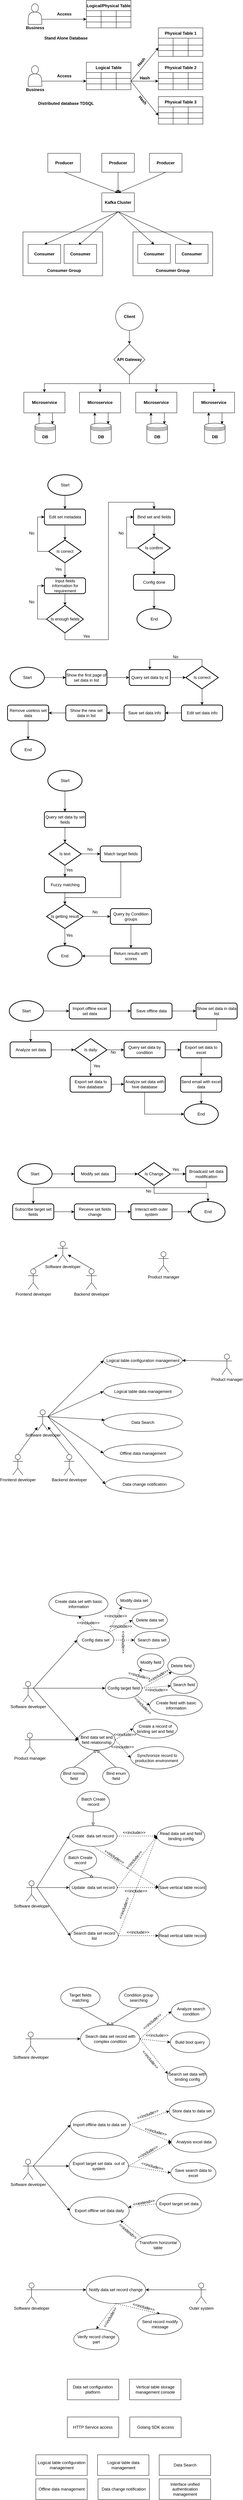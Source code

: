 <mxfile version="17.4.2" type="github">
  <diagram id="5ivljqsj1AsLhp-okKk9" name="Page-1">
    <mxGraphModel dx="764" dy="563" grid="1" gridSize="10" guides="1" tooltips="1" connect="1" arrows="1" fold="1" page="1" pageScale="1" pageWidth="827" pageHeight="1169" math="0" shadow="0">
      <root>
        <mxCell id="0" />
        <mxCell id="1" parent="0" />
        <mxCell id="LMG--cMlitcAKSxRXxJA-18" value="No" style="text;html=1;align=center;verticalAlign=middle;resizable=0;points=[];autosize=1;strokeColor=none;fillColor=none;" parent="1" vertex="1">
          <mxGeometry x="435.5" y="3594" width="30" height="20" as="geometry" />
        </mxCell>
        <mxCell id="U381cvDwbXXh_-2mYH2C-10" value="" style="rounded=0;whiteSpace=wrap;html=1;" parent="1" vertex="1">
          <mxGeometry x="406" y="813.75" width="232.5" height="127.5" as="geometry" />
        </mxCell>
        <mxCell id="U381cvDwbXXh_-2mYH2C-9" value="" style="rounded=0;whiteSpace=wrap;html=1;" parent="1" vertex="1">
          <mxGeometry x="85" y="813.75" width="232.5" height="127.5" as="geometry" />
        </mxCell>
        <mxCell id="CIrGzN-7pVDjRdNqsoNU-16" style="edgeStyle=orthogonalEdgeStyle;rounded=0;orthogonalLoop=1;jettySize=auto;html=1;exitX=1;exitY=0.75;exitDx=0;exitDy=0;entryX=0;entryY=0.5;entryDx=0;entryDy=0;" parent="1" source="CIrGzN-7pVDjRdNqsoNU-1" target="CIrGzN-7pVDjRdNqsoNU-8" edge="1">
          <mxGeometry relative="1" as="geometry" />
        </mxCell>
        <mxCell id="CIrGzN-7pVDjRdNqsoNU-1" value="" style="shape=actor;whiteSpace=wrap;html=1;" parent="1" vertex="1">
          <mxGeometry x="100" y="150" width="40" height="60" as="geometry" />
        </mxCell>
        <mxCell id="CIrGzN-7pVDjRdNqsoNU-2" value="&lt;b&gt;Business&lt;/b&gt;" style="text;html=1;align=center;verticalAlign=middle;resizable=0;points=[];autosize=1;strokeColor=none;fillColor=none;" parent="1" vertex="1">
          <mxGeometry x="85" y="210" width="70" height="20" as="geometry" />
        </mxCell>
        <mxCell id="CIrGzN-7pVDjRdNqsoNU-3" value="Logical/Physical Table" style="shape=table;startSize=30;container=1;collapsible=0;childLayout=tableLayout;fontStyle=1;align=center;" parent="1" vertex="1">
          <mxGeometry x="270" y="140" width="130" height="80" as="geometry" />
        </mxCell>
        <mxCell id="CIrGzN-7pVDjRdNqsoNU-4" value="" style="shape=tableRow;horizontal=0;startSize=0;swimlaneHead=0;swimlaneBody=0;top=0;left=0;bottom=0;right=0;collapsible=0;dropTarget=0;fillColor=none;points=[[0,0.5],[1,0.5]];portConstraint=eastwest;" parent="CIrGzN-7pVDjRdNqsoNU-3" vertex="1">
          <mxGeometry y="30" width="130" height="17" as="geometry" />
        </mxCell>
        <mxCell id="CIrGzN-7pVDjRdNqsoNU-5" value="" style="shape=partialRectangle;html=1;whiteSpace=wrap;connectable=0;fillColor=none;top=0;left=0;bottom=0;right=0;overflow=hidden;" parent="CIrGzN-7pVDjRdNqsoNU-4" vertex="1">
          <mxGeometry width="43" height="17" as="geometry">
            <mxRectangle width="43" height="17" as="alternateBounds" />
          </mxGeometry>
        </mxCell>
        <mxCell id="CIrGzN-7pVDjRdNqsoNU-6" value="" style="shape=partialRectangle;html=1;whiteSpace=wrap;connectable=0;fillColor=none;top=0;left=0;bottom=0;right=0;overflow=hidden;" parent="CIrGzN-7pVDjRdNqsoNU-4" vertex="1">
          <mxGeometry x="43" width="44" height="17" as="geometry">
            <mxRectangle width="44" height="17" as="alternateBounds" />
          </mxGeometry>
        </mxCell>
        <mxCell id="CIrGzN-7pVDjRdNqsoNU-7" value="" style="shape=partialRectangle;html=1;whiteSpace=wrap;connectable=0;fillColor=none;top=0;left=0;bottom=0;right=0;overflow=hidden;" parent="CIrGzN-7pVDjRdNqsoNU-4" vertex="1">
          <mxGeometry x="87" width="43" height="17" as="geometry">
            <mxRectangle width="43" height="17" as="alternateBounds" />
          </mxGeometry>
        </mxCell>
        <mxCell id="CIrGzN-7pVDjRdNqsoNU-8" value="" style="shape=tableRow;horizontal=0;startSize=0;swimlaneHead=0;swimlaneBody=0;top=0;left=0;bottom=0;right=0;collapsible=0;dropTarget=0;fillColor=none;points=[[0,0.5],[1,0.5]];portConstraint=eastwest;" parent="CIrGzN-7pVDjRdNqsoNU-3" vertex="1">
          <mxGeometry y="47" width="130" height="16" as="geometry" />
        </mxCell>
        <mxCell id="CIrGzN-7pVDjRdNqsoNU-9" value="" style="shape=partialRectangle;html=1;whiteSpace=wrap;connectable=0;fillColor=none;top=0;left=0;bottom=0;right=0;overflow=hidden;" parent="CIrGzN-7pVDjRdNqsoNU-8" vertex="1">
          <mxGeometry width="43" height="16" as="geometry">
            <mxRectangle width="43" height="16" as="alternateBounds" />
          </mxGeometry>
        </mxCell>
        <mxCell id="CIrGzN-7pVDjRdNqsoNU-10" value="" style="shape=partialRectangle;html=1;whiteSpace=wrap;connectable=0;fillColor=none;top=0;left=0;bottom=0;right=0;overflow=hidden;" parent="CIrGzN-7pVDjRdNqsoNU-8" vertex="1">
          <mxGeometry x="43" width="44" height="16" as="geometry">
            <mxRectangle width="44" height="16" as="alternateBounds" />
          </mxGeometry>
        </mxCell>
        <mxCell id="CIrGzN-7pVDjRdNqsoNU-11" value="" style="shape=partialRectangle;html=1;whiteSpace=wrap;connectable=0;fillColor=none;top=0;left=0;bottom=0;right=0;overflow=hidden;" parent="CIrGzN-7pVDjRdNqsoNU-8" vertex="1">
          <mxGeometry x="87" width="43" height="16" as="geometry">
            <mxRectangle width="43" height="16" as="alternateBounds" />
          </mxGeometry>
        </mxCell>
        <mxCell id="CIrGzN-7pVDjRdNqsoNU-12" value="" style="shape=tableRow;horizontal=0;startSize=0;swimlaneHead=0;swimlaneBody=0;top=0;left=0;bottom=0;right=0;collapsible=0;dropTarget=0;fillColor=none;points=[[0,0.5],[1,0.5]];portConstraint=eastwest;" parent="CIrGzN-7pVDjRdNqsoNU-3" vertex="1">
          <mxGeometry y="63" width="130" height="17" as="geometry" />
        </mxCell>
        <mxCell id="CIrGzN-7pVDjRdNqsoNU-13" value="" style="shape=partialRectangle;html=1;whiteSpace=wrap;connectable=0;fillColor=none;top=0;left=0;bottom=0;right=0;overflow=hidden;" parent="CIrGzN-7pVDjRdNqsoNU-12" vertex="1">
          <mxGeometry width="43" height="17" as="geometry">
            <mxRectangle width="43" height="17" as="alternateBounds" />
          </mxGeometry>
        </mxCell>
        <mxCell id="CIrGzN-7pVDjRdNqsoNU-14" value="" style="shape=partialRectangle;html=1;whiteSpace=wrap;connectable=0;fillColor=none;top=0;left=0;bottom=0;right=0;overflow=hidden;" parent="CIrGzN-7pVDjRdNqsoNU-12" vertex="1">
          <mxGeometry x="43" width="44" height="17" as="geometry">
            <mxRectangle width="44" height="17" as="alternateBounds" />
          </mxGeometry>
        </mxCell>
        <mxCell id="CIrGzN-7pVDjRdNqsoNU-15" value="" style="shape=partialRectangle;html=1;whiteSpace=wrap;connectable=0;fillColor=none;top=0;left=0;bottom=0;right=0;overflow=hidden;" parent="CIrGzN-7pVDjRdNqsoNU-12" vertex="1">
          <mxGeometry x="87" width="43" height="17" as="geometry">
            <mxRectangle width="43" height="17" as="alternateBounds" />
          </mxGeometry>
        </mxCell>
        <mxCell id="CIrGzN-7pVDjRdNqsoNU-17" value="&lt;b&gt;Access&lt;/b&gt;" style="text;html=1;align=center;verticalAlign=middle;resizable=0;points=[];autosize=1;strokeColor=none;fillColor=none;" parent="1" vertex="1">
          <mxGeometry x="175" y="170" width="60" height="20" as="geometry" />
        </mxCell>
        <mxCell id="CIrGzN-7pVDjRdNqsoNU-18" value="&lt;b&gt;Stand Alone Database&lt;/b&gt;" style="text;html=1;align=center;verticalAlign=middle;resizable=0;points=[];autosize=1;strokeColor=none;fillColor=none;" parent="1" vertex="1">
          <mxGeometry x="140" y="240" width="140" height="20" as="geometry" />
        </mxCell>
        <mxCell id="CIrGzN-7pVDjRdNqsoNU-35" style="edgeStyle=orthogonalEdgeStyle;rounded=0;orthogonalLoop=1;jettySize=auto;html=1;exitX=1;exitY=0.75;exitDx=0;exitDy=0;" parent="1" source="CIrGzN-7pVDjRdNqsoNU-20" target="CIrGzN-7pVDjRdNqsoNU-27" edge="1">
          <mxGeometry relative="1" as="geometry" />
        </mxCell>
        <mxCell id="CIrGzN-7pVDjRdNqsoNU-20" value="" style="shape=actor;whiteSpace=wrap;html=1;" parent="1" vertex="1">
          <mxGeometry x="100" y="330" width="40" height="60" as="geometry" />
        </mxCell>
        <mxCell id="CIrGzN-7pVDjRdNqsoNU-21" value="&lt;b&gt;Business&lt;/b&gt;" style="text;html=1;align=center;verticalAlign=middle;resizable=0;points=[];autosize=1;strokeColor=none;fillColor=none;" parent="1" vertex="1">
          <mxGeometry x="85" y="390" width="70" height="20" as="geometry" />
        </mxCell>
        <mxCell id="CIrGzN-7pVDjRdNqsoNU-22" value="Logical Table" style="shape=table;startSize=30;container=1;collapsible=0;childLayout=tableLayout;fontStyle=1;align=center;" parent="1" vertex="1">
          <mxGeometry x="270" y="320" width="130" height="80" as="geometry" />
        </mxCell>
        <mxCell id="CIrGzN-7pVDjRdNqsoNU-23" value="" style="shape=tableRow;horizontal=0;startSize=0;swimlaneHead=0;swimlaneBody=0;top=0;left=0;bottom=0;right=0;collapsible=0;dropTarget=0;fillColor=none;points=[[0,0.5],[1,0.5]];portConstraint=eastwest;" parent="CIrGzN-7pVDjRdNqsoNU-22" vertex="1">
          <mxGeometry y="30" width="130" height="17" as="geometry" />
        </mxCell>
        <mxCell id="CIrGzN-7pVDjRdNqsoNU-24" value="" style="shape=partialRectangle;html=1;whiteSpace=wrap;connectable=0;fillColor=none;top=0;left=0;bottom=0;right=0;overflow=hidden;" parent="CIrGzN-7pVDjRdNqsoNU-23" vertex="1">
          <mxGeometry width="43" height="17" as="geometry">
            <mxRectangle width="43" height="17" as="alternateBounds" />
          </mxGeometry>
        </mxCell>
        <mxCell id="CIrGzN-7pVDjRdNqsoNU-25" value="" style="shape=partialRectangle;html=1;whiteSpace=wrap;connectable=0;fillColor=none;top=0;left=0;bottom=0;right=0;overflow=hidden;" parent="CIrGzN-7pVDjRdNqsoNU-23" vertex="1">
          <mxGeometry x="43" width="44" height="17" as="geometry">
            <mxRectangle width="44" height="17" as="alternateBounds" />
          </mxGeometry>
        </mxCell>
        <mxCell id="CIrGzN-7pVDjRdNqsoNU-26" value="" style="shape=partialRectangle;html=1;whiteSpace=wrap;connectable=0;fillColor=none;top=0;left=0;bottom=0;right=0;overflow=hidden;" parent="CIrGzN-7pVDjRdNqsoNU-23" vertex="1">
          <mxGeometry x="87" width="43" height="17" as="geometry">
            <mxRectangle width="43" height="17" as="alternateBounds" />
          </mxGeometry>
        </mxCell>
        <mxCell id="CIrGzN-7pVDjRdNqsoNU-27" value="" style="shape=tableRow;horizontal=0;startSize=0;swimlaneHead=0;swimlaneBody=0;top=0;left=0;bottom=0;right=0;collapsible=0;dropTarget=0;fillColor=none;points=[[0,0.5],[1,0.5]];portConstraint=eastwest;" parent="CIrGzN-7pVDjRdNqsoNU-22" vertex="1">
          <mxGeometry y="47" width="130" height="16" as="geometry" />
        </mxCell>
        <mxCell id="CIrGzN-7pVDjRdNqsoNU-28" value="" style="shape=partialRectangle;html=1;whiteSpace=wrap;connectable=0;fillColor=none;top=0;left=0;bottom=0;right=0;overflow=hidden;" parent="CIrGzN-7pVDjRdNqsoNU-27" vertex="1">
          <mxGeometry width="43" height="16" as="geometry">
            <mxRectangle width="43" height="16" as="alternateBounds" />
          </mxGeometry>
        </mxCell>
        <mxCell id="CIrGzN-7pVDjRdNqsoNU-29" value="" style="shape=partialRectangle;html=1;whiteSpace=wrap;connectable=0;fillColor=none;top=0;left=0;bottom=0;right=0;overflow=hidden;" parent="CIrGzN-7pVDjRdNqsoNU-27" vertex="1">
          <mxGeometry x="43" width="44" height="16" as="geometry">
            <mxRectangle width="44" height="16" as="alternateBounds" />
          </mxGeometry>
        </mxCell>
        <mxCell id="CIrGzN-7pVDjRdNqsoNU-30" value="" style="shape=partialRectangle;html=1;whiteSpace=wrap;connectable=0;fillColor=none;top=0;left=0;bottom=0;right=0;overflow=hidden;" parent="CIrGzN-7pVDjRdNqsoNU-27" vertex="1">
          <mxGeometry x="87" width="43" height="16" as="geometry">
            <mxRectangle width="43" height="16" as="alternateBounds" />
          </mxGeometry>
        </mxCell>
        <mxCell id="CIrGzN-7pVDjRdNqsoNU-31" value="" style="shape=tableRow;horizontal=0;startSize=0;swimlaneHead=0;swimlaneBody=0;top=0;left=0;bottom=0;right=0;collapsible=0;dropTarget=0;fillColor=none;points=[[0,0.5],[1,0.5]];portConstraint=eastwest;" parent="CIrGzN-7pVDjRdNqsoNU-22" vertex="1">
          <mxGeometry y="63" width="130" height="17" as="geometry" />
        </mxCell>
        <mxCell id="CIrGzN-7pVDjRdNqsoNU-32" value="" style="shape=partialRectangle;html=1;whiteSpace=wrap;connectable=0;fillColor=none;top=0;left=0;bottom=0;right=0;overflow=hidden;" parent="CIrGzN-7pVDjRdNqsoNU-31" vertex="1">
          <mxGeometry width="43" height="17" as="geometry">
            <mxRectangle width="43" height="17" as="alternateBounds" />
          </mxGeometry>
        </mxCell>
        <mxCell id="CIrGzN-7pVDjRdNqsoNU-33" value="" style="shape=partialRectangle;html=1;whiteSpace=wrap;connectable=0;fillColor=none;top=0;left=0;bottom=0;right=0;overflow=hidden;" parent="CIrGzN-7pVDjRdNqsoNU-31" vertex="1">
          <mxGeometry x="43" width="44" height="17" as="geometry">
            <mxRectangle width="44" height="17" as="alternateBounds" />
          </mxGeometry>
        </mxCell>
        <mxCell id="CIrGzN-7pVDjRdNqsoNU-34" value="" style="shape=partialRectangle;html=1;whiteSpace=wrap;connectable=0;fillColor=none;top=0;left=0;bottom=0;right=0;overflow=hidden;" parent="CIrGzN-7pVDjRdNqsoNU-31" vertex="1">
          <mxGeometry x="87" width="43" height="17" as="geometry">
            <mxRectangle width="43" height="17" as="alternateBounds" />
          </mxGeometry>
        </mxCell>
        <mxCell id="CIrGzN-7pVDjRdNqsoNU-36" value="&lt;b&gt;Access&lt;/b&gt;" style="text;html=1;align=center;verticalAlign=middle;resizable=0;points=[];autosize=1;strokeColor=none;fillColor=none;" parent="1" vertex="1">
          <mxGeometry x="175" y="350" width="60" height="20" as="geometry" />
        </mxCell>
        <mxCell id="CIrGzN-7pVDjRdNqsoNU-37" value="Physical Table 1" style="shape=table;startSize=30;container=1;collapsible=0;childLayout=tableLayout;fontStyle=1;align=center;" parent="1" vertex="1">
          <mxGeometry x="480" y="220" width="130" height="83" as="geometry" />
        </mxCell>
        <mxCell id="CIrGzN-7pVDjRdNqsoNU-38" value="" style="shape=tableRow;horizontal=0;startSize=0;swimlaneHead=0;swimlaneBody=0;top=0;left=0;bottom=0;right=0;collapsible=0;dropTarget=0;fillColor=none;points=[[0,0.5],[1,0.5]];portConstraint=eastwest;" parent="CIrGzN-7pVDjRdNqsoNU-37" vertex="1">
          <mxGeometry y="30" width="130" height="20" as="geometry" />
        </mxCell>
        <mxCell id="CIrGzN-7pVDjRdNqsoNU-39" value="" style="shape=partialRectangle;html=1;whiteSpace=wrap;connectable=0;fillColor=none;top=0;left=0;bottom=0;right=0;overflow=hidden;" parent="CIrGzN-7pVDjRdNqsoNU-38" vertex="1">
          <mxGeometry width="43" height="20" as="geometry">
            <mxRectangle width="43" height="20" as="alternateBounds" />
          </mxGeometry>
        </mxCell>
        <mxCell id="CIrGzN-7pVDjRdNqsoNU-40" value="" style="shape=partialRectangle;html=1;whiteSpace=wrap;connectable=0;fillColor=none;top=0;left=0;bottom=0;right=0;overflow=hidden;" parent="CIrGzN-7pVDjRdNqsoNU-38" vertex="1">
          <mxGeometry x="43" width="44" height="20" as="geometry">
            <mxRectangle width="44" height="20" as="alternateBounds" />
          </mxGeometry>
        </mxCell>
        <mxCell id="CIrGzN-7pVDjRdNqsoNU-41" value="" style="shape=partialRectangle;html=1;whiteSpace=wrap;connectable=0;fillColor=none;top=0;left=0;bottom=0;right=0;overflow=hidden;" parent="CIrGzN-7pVDjRdNqsoNU-38" vertex="1">
          <mxGeometry x="87" width="43" height="20" as="geometry">
            <mxRectangle width="43" height="20" as="alternateBounds" />
          </mxGeometry>
        </mxCell>
        <mxCell id="CIrGzN-7pVDjRdNqsoNU-42" value="" style="shape=tableRow;horizontal=0;startSize=0;swimlaneHead=0;swimlaneBody=0;top=0;left=0;bottom=0;right=0;collapsible=0;dropTarget=0;fillColor=none;points=[[0,0.5],[1,0.5]];portConstraint=eastwest;" parent="CIrGzN-7pVDjRdNqsoNU-37" vertex="1">
          <mxGeometry y="50" width="130" height="16" as="geometry" />
        </mxCell>
        <mxCell id="CIrGzN-7pVDjRdNqsoNU-43" value="" style="shape=partialRectangle;html=1;whiteSpace=wrap;connectable=0;fillColor=none;top=0;left=0;bottom=0;right=0;overflow=hidden;" parent="CIrGzN-7pVDjRdNqsoNU-42" vertex="1">
          <mxGeometry width="43" height="16" as="geometry">
            <mxRectangle width="43" height="16" as="alternateBounds" />
          </mxGeometry>
        </mxCell>
        <mxCell id="CIrGzN-7pVDjRdNqsoNU-44" value="" style="shape=partialRectangle;html=1;whiteSpace=wrap;connectable=0;fillColor=none;top=0;left=0;bottom=0;right=0;overflow=hidden;" parent="CIrGzN-7pVDjRdNqsoNU-42" vertex="1">
          <mxGeometry x="43" width="44" height="16" as="geometry">
            <mxRectangle width="44" height="16" as="alternateBounds" />
          </mxGeometry>
        </mxCell>
        <mxCell id="CIrGzN-7pVDjRdNqsoNU-45" value="" style="shape=partialRectangle;html=1;whiteSpace=wrap;connectable=0;fillColor=none;top=0;left=0;bottom=0;right=0;overflow=hidden;" parent="CIrGzN-7pVDjRdNqsoNU-42" vertex="1">
          <mxGeometry x="87" width="43" height="16" as="geometry">
            <mxRectangle width="43" height="16" as="alternateBounds" />
          </mxGeometry>
        </mxCell>
        <mxCell id="CIrGzN-7pVDjRdNqsoNU-46" value="" style="shape=tableRow;horizontal=0;startSize=0;swimlaneHead=0;swimlaneBody=0;top=0;left=0;bottom=0;right=0;collapsible=0;dropTarget=0;fillColor=none;points=[[0,0.5],[1,0.5]];portConstraint=eastwest;" parent="CIrGzN-7pVDjRdNqsoNU-37" vertex="1">
          <mxGeometry y="66" width="130" height="17" as="geometry" />
        </mxCell>
        <mxCell id="CIrGzN-7pVDjRdNqsoNU-47" value="" style="shape=partialRectangle;html=1;whiteSpace=wrap;connectable=0;fillColor=none;top=0;left=0;bottom=0;right=0;overflow=hidden;" parent="CIrGzN-7pVDjRdNqsoNU-46" vertex="1">
          <mxGeometry width="43" height="17" as="geometry">
            <mxRectangle width="43" height="17" as="alternateBounds" />
          </mxGeometry>
        </mxCell>
        <mxCell id="CIrGzN-7pVDjRdNqsoNU-48" value="" style="shape=partialRectangle;html=1;whiteSpace=wrap;connectable=0;fillColor=none;top=0;left=0;bottom=0;right=0;overflow=hidden;" parent="CIrGzN-7pVDjRdNqsoNU-46" vertex="1">
          <mxGeometry x="43" width="44" height="17" as="geometry">
            <mxRectangle width="44" height="17" as="alternateBounds" />
          </mxGeometry>
        </mxCell>
        <mxCell id="CIrGzN-7pVDjRdNqsoNU-49" value="" style="shape=partialRectangle;html=1;whiteSpace=wrap;connectable=0;fillColor=none;top=0;left=0;bottom=0;right=0;overflow=hidden;" parent="CIrGzN-7pVDjRdNqsoNU-46" vertex="1">
          <mxGeometry x="87" width="43" height="17" as="geometry">
            <mxRectangle width="43" height="17" as="alternateBounds" />
          </mxGeometry>
        </mxCell>
        <mxCell id="CIrGzN-7pVDjRdNqsoNU-50" value="Physical Table 2" style="shape=table;startSize=30;container=1;collapsible=0;childLayout=tableLayout;fontStyle=1;align=center;" parent="1" vertex="1">
          <mxGeometry x="480" y="320" width="130" height="80" as="geometry" />
        </mxCell>
        <mxCell id="CIrGzN-7pVDjRdNqsoNU-51" value="" style="shape=tableRow;horizontal=0;startSize=0;swimlaneHead=0;swimlaneBody=0;top=0;left=0;bottom=0;right=0;collapsible=0;dropTarget=0;fillColor=none;points=[[0,0.5],[1,0.5]];portConstraint=eastwest;" parent="CIrGzN-7pVDjRdNqsoNU-50" vertex="1">
          <mxGeometry y="30" width="130" height="17" as="geometry" />
        </mxCell>
        <mxCell id="CIrGzN-7pVDjRdNqsoNU-52" value="" style="shape=partialRectangle;html=1;whiteSpace=wrap;connectable=0;fillColor=none;top=0;left=0;bottom=0;right=0;overflow=hidden;" parent="CIrGzN-7pVDjRdNqsoNU-51" vertex="1">
          <mxGeometry width="43" height="17" as="geometry">
            <mxRectangle width="43" height="17" as="alternateBounds" />
          </mxGeometry>
        </mxCell>
        <mxCell id="CIrGzN-7pVDjRdNqsoNU-53" value="" style="shape=partialRectangle;html=1;whiteSpace=wrap;connectable=0;fillColor=none;top=0;left=0;bottom=0;right=0;overflow=hidden;" parent="CIrGzN-7pVDjRdNqsoNU-51" vertex="1">
          <mxGeometry x="43" width="44" height="17" as="geometry">
            <mxRectangle width="44" height="17" as="alternateBounds" />
          </mxGeometry>
        </mxCell>
        <mxCell id="CIrGzN-7pVDjRdNqsoNU-54" value="" style="shape=partialRectangle;html=1;whiteSpace=wrap;connectable=0;fillColor=none;top=0;left=0;bottom=0;right=0;overflow=hidden;" parent="CIrGzN-7pVDjRdNqsoNU-51" vertex="1">
          <mxGeometry x="87" width="43" height="17" as="geometry">
            <mxRectangle width="43" height="17" as="alternateBounds" />
          </mxGeometry>
        </mxCell>
        <mxCell id="CIrGzN-7pVDjRdNqsoNU-55" value="" style="shape=tableRow;horizontal=0;startSize=0;swimlaneHead=0;swimlaneBody=0;top=0;left=0;bottom=0;right=0;collapsible=0;dropTarget=0;fillColor=none;points=[[0,0.5],[1,0.5]];portConstraint=eastwest;" parent="CIrGzN-7pVDjRdNqsoNU-50" vertex="1">
          <mxGeometry y="47" width="130" height="16" as="geometry" />
        </mxCell>
        <mxCell id="CIrGzN-7pVDjRdNqsoNU-56" value="" style="shape=partialRectangle;html=1;whiteSpace=wrap;connectable=0;fillColor=none;top=0;left=0;bottom=0;right=0;overflow=hidden;" parent="CIrGzN-7pVDjRdNqsoNU-55" vertex="1">
          <mxGeometry width="43" height="16" as="geometry">
            <mxRectangle width="43" height="16" as="alternateBounds" />
          </mxGeometry>
        </mxCell>
        <mxCell id="CIrGzN-7pVDjRdNqsoNU-57" value="" style="shape=partialRectangle;html=1;whiteSpace=wrap;connectable=0;fillColor=none;top=0;left=0;bottom=0;right=0;overflow=hidden;" parent="CIrGzN-7pVDjRdNqsoNU-55" vertex="1">
          <mxGeometry x="43" width="44" height="16" as="geometry">
            <mxRectangle width="44" height="16" as="alternateBounds" />
          </mxGeometry>
        </mxCell>
        <mxCell id="CIrGzN-7pVDjRdNqsoNU-58" value="" style="shape=partialRectangle;html=1;whiteSpace=wrap;connectable=0;fillColor=none;top=0;left=0;bottom=0;right=0;overflow=hidden;" parent="CIrGzN-7pVDjRdNqsoNU-55" vertex="1">
          <mxGeometry x="87" width="43" height="16" as="geometry">
            <mxRectangle width="43" height="16" as="alternateBounds" />
          </mxGeometry>
        </mxCell>
        <mxCell id="CIrGzN-7pVDjRdNqsoNU-59" value="" style="shape=tableRow;horizontal=0;startSize=0;swimlaneHead=0;swimlaneBody=0;top=0;left=0;bottom=0;right=0;collapsible=0;dropTarget=0;fillColor=none;points=[[0,0.5],[1,0.5]];portConstraint=eastwest;" parent="CIrGzN-7pVDjRdNqsoNU-50" vertex="1">
          <mxGeometry y="63" width="130" height="17" as="geometry" />
        </mxCell>
        <mxCell id="CIrGzN-7pVDjRdNqsoNU-60" value="" style="shape=partialRectangle;html=1;whiteSpace=wrap;connectable=0;fillColor=none;top=0;left=0;bottom=0;right=0;overflow=hidden;" parent="CIrGzN-7pVDjRdNqsoNU-59" vertex="1">
          <mxGeometry width="43" height="17" as="geometry">
            <mxRectangle width="43" height="17" as="alternateBounds" />
          </mxGeometry>
        </mxCell>
        <mxCell id="CIrGzN-7pVDjRdNqsoNU-61" value="" style="shape=partialRectangle;html=1;whiteSpace=wrap;connectable=0;fillColor=none;top=0;left=0;bottom=0;right=0;overflow=hidden;" parent="CIrGzN-7pVDjRdNqsoNU-59" vertex="1">
          <mxGeometry x="43" width="44" height="17" as="geometry">
            <mxRectangle width="44" height="17" as="alternateBounds" />
          </mxGeometry>
        </mxCell>
        <mxCell id="CIrGzN-7pVDjRdNqsoNU-62" value="" style="shape=partialRectangle;html=1;whiteSpace=wrap;connectable=0;fillColor=none;top=0;left=0;bottom=0;right=0;overflow=hidden;" parent="CIrGzN-7pVDjRdNqsoNU-59" vertex="1">
          <mxGeometry x="87" width="43" height="17" as="geometry">
            <mxRectangle width="43" height="17" as="alternateBounds" />
          </mxGeometry>
        </mxCell>
        <mxCell id="CIrGzN-7pVDjRdNqsoNU-63" value="Physical Table 3" style="shape=table;startSize=30;container=1;collapsible=0;childLayout=tableLayout;fontStyle=1;align=center;" parent="1" vertex="1">
          <mxGeometry x="480" y="420" width="130" height="80" as="geometry" />
        </mxCell>
        <mxCell id="CIrGzN-7pVDjRdNqsoNU-64" value="" style="shape=tableRow;horizontal=0;startSize=0;swimlaneHead=0;swimlaneBody=0;top=0;left=0;bottom=0;right=0;collapsible=0;dropTarget=0;fillColor=none;points=[[0,0.5],[1,0.5]];portConstraint=eastwest;" parent="CIrGzN-7pVDjRdNqsoNU-63" vertex="1">
          <mxGeometry y="30" width="130" height="17" as="geometry" />
        </mxCell>
        <mxCell id="CIrGzN-7pVDjRdNqsoNU-65" value="" style="shape=partialRectangle;html=1;whiteSpace=wrap;connectable=0;fillColor=none;top=0;left=0;bottom=0;right=0;overflow=hidden;" parent="CIrGzN-7pVDjRdNqsoNU-64" vertex="1">
          <mxGeometry width="43" height="17" as="geometry">
            <mxRectangle width="43" height="17" as="alternateBounds" />
          </mxGeometry>
        </mxCell>
        <mxCell id="CIrGzN-7pVDjRdNqsoNU-66" value="" style="shape=partialRectangle;html=1;whiteSpace=wrap;connectable=0;fillColor=none;top=0;left=0;bottom=0;right=0;overflow=hidden;" parent="CIrGzN-7pVDjRdNqsoNU-64" vertex="1">
          <mxGeometry x="43" width="44" height="17" as="geometry">
            <mxRectangle width="44" height="17" as="alternateBounds" />
          </mxGeometry>
        </mxCell>
        <mxCell id="CIrGzN-7pVDjRdNqsoNU-67" value="" style="shape=partialRectangle;html=1;whiteSpace=wrap;connectable=0;fillColor=none;top=0;left=0;bottom=0;right=0;overflow=hidden;" parent="CIrGzN-7pVDjRdNqsoNU-64" vertex="1">
          <mxGeometry x="87" width="43" height="17" as="geometry">
            <mxRectangle width="43" height="17" as="alternateBounds" />
          </mxGeometry>
        </mxCell>
        <mxCell id="CIrGzN-7pVDjRdNqsoNU-68" value="" style="shape=tableRow;horizontal=0;startSize=0;swimlaneHead=0;swimlaneBody=0;top=0;left=0;bottom=0;right=0;collapsible=0;dropTarget=0;fillColor=none;points=[[0,0.5],[1,0.5]];portConstraint=eastwest;" parent="CIrGzN-7pVDjRdNqsoNU-63" vertex="1">
          <mxGeometry y="47" width="130" height="16" as="geometry" />
        </mxCell>
        <mxCell id="CIrGzN-7pVDjRdNqsoNU-69" value="" style="shape=partialRectangle;html=1;whiteSpace=wrap;connectable=0;fillColor=none;top=0;left=0;bottom=0;right=0;overflow=hidden;" parent="CIrGzN-7pVDjRdNqsoNU-68" vertex="1">
          <mxGeometry width="43" height="16" as="geometry">
            <mxRectangle width="43" height="16" as="alternateBounds" />
          </mxGeometry>
        </mxCell>
        <mxCell id="CIrGzN-7pVDjRdNqsoNU-70" value="" style="shape=partialRectangle;html=1;whiteSpace=wrap;connectable=0;fillColor=none;top=0;left=0;bottom=0;right=0;overflow=hidden;" parent="CIrGzN-7pVDjRdNqsoNU-68" vertex="1">
          <mxGeometry x="43" width="44" height="16" as="geometry">
            <mxRectangle width="44" height="16" as="alternateBounds" />
          </mxGeometry>
        </mxCell>
        <mxCell id="CIrGzN-7pVDjRdNqsoNU-71" value="" style="shape=partialRectangle;html=1;whiteSpace=wrap;connectable=0;fillColor=none;top=0;left=0;bottom=0;right=0;overflow=hidden;" parent="CIrGzN-7pVDjRdNqsoNU-68" vertex="1">
          <mxGeometry x="87" width="43" height="16" as="geometry">
            <mxRectangle width="43" height="16" as="alternateBounds" />
          </mxGeometry>
        </mxCell>
        <mxCell id="CIrGzN-7pVDjRdNqsoNU-72" value="" style="shape=tableRow;horizontal=0;startSize=0;swimlaneHead=0;swimlaneBody=0;top=0;left=0;bottom=0;right=0;collapsible=0;dropTarget=0;fillColor=none;points=[[0,0.5],[1,0.5]];portConstraint=eastwest;" parent="CIrGzN-7pVDjRdNqsoNU-63" vertex="1">
          <mxGeometry y="63" width="130" height="17" as="geometry" />
        </mxCell>
        <mxCell id="CIrGzN-7pVDjRdNqsoNU-73" value="" style="shape=partialRectangle;html=1;whiteSpace=wrap;connectable=0;fillColor=none;top=0;left=0;bottom=0;right=0;overflow=hidden;" parent="CIrGzN-7pVDjRdNqsoNU-72" vertex="1">
          <mxGeometry width="43" height="17" as="geometry">
            <mxRectangle width="43" height="17" as="alternateBounds" />
          </mxGeometry>
        </mxCell>
        <mxCell id="CIrGzN-7pVDjRdNqsoNU-74" value="" style="shape=partialRectangle;html=1;whiteSpace=wrap;connectable=0;fillColor=none;top=0;left=0;bottom=0;right=0;overflow=hidden;" parent="CIrGzN-7pVDjRdNqsoNU-72" vertex="1">
          <mxGeometry x="43" width="44" height="17" as="geometry">
            <mxRectangle width="44" height="17" as="alternateBounds" />
          </mxGeometry>
        </mxCell>
        <mxCell id="CIrGzN-7pVDjRdNqsoNU-75" value="" style="shape=partialRectangle;html=1;whiteSpace=wrap;connectable=0;fillColor=none;top=0;left=0;bottom=0;right=0;overflow=hidden;" parent="CIrGzN-7pVDjRdNqsoNU-72" vertex="1">
          <mxGeometry x="87" width="43" height="17" as="geometry">
            <mxRectangle width="43" height="17" as="alternateBounds" />
          </mxGeometry>
        </mxCell>
        <mxCell id="CIrGzN-7pVDjRdNqsoNU-76" style="rounded=0;orthogonalLoop=1;jettySize=auto;html=1;exitX=1;exitY=0.5;exitDx=0;exitDy=0;entryX=0;entryY=0.5;entryDx=0;entryDy=0;" parent="1" source="CIrGzN-7pVDjRdNqsoNU-27" target="CIrGzN-7pVDjRdNqsoNU-42" edge="1">
          <mxGeometry relative="1" as="geometry" />
        </mxCell>
        <mxCell id="CIrGzN-7pVDjRdNqsoNU-77" style="edgeStyle=none;rounded=0;orthogonalLoop=1;jettySize=auto;html=1;exitX=1;exitY=0.5;exitDx=0;exitDy=0;" parent="1" source="CIrGzN-7pVDjRdNqsoNU-27" target="CIrGzN-7pVDjRdNqsoNU-55" edge="1">
          <mxGeometry relative="1" as="geometry" />
        </mxCell>
        <mxCell id="CIrGzN-7pVDjRdNqsoNU-78" style="edgeStyle=none;rounded=0;orthogonalLoop=1;jettySize=auto;html=1;exitX=1;exitY=0.5;exitDx=0;exitDy=0;entryX=0;entryY=0.5;entryDx=0;entryDy=0;" parent="1" source="CIrGzN-7pVDjRdNqsoNU-27" target="CIrGzN-7pVDjRdNqsoNU-68" edge="1">
          <mxGeometry relative="1" as="geometry" />
        </mxCell>
        <mxCell id="CIrGzN-7pVDjRdNqsoNU-79" value="&lt;b&gt;Hash&lt;/b&gt;" style="text;html=1;align=center;verticalAlign=middle;resizable=0;points=[];autosize=1;strokeColor=none;fillColor=none;" parent="1" vertex="1">
          <mxGeometry x="420" y="356" width="40" height="20" as="geometry" />
        </mxCell>
        <mxCell id="CIrGzN-7pVDjRdNqsoNU-80" value="&lt;b&gt;Hash&lt;/b&gt;" style="text;html=1;align=center;verticalAlign=middle;resizable=0;points=[];autosize=1;strokeColor=none;fillColor=none;rotation=-50;" parent="1" vertex="1">
          <mxGeometry x="410" y="310" width="40" height="20" as="geometry" />
        </mxCell>
        <mxCell id="CIrGzN-7pVDjRdNqsoNU-81" value="&lt;b&gt;Hash&lt;/b&gt;" style="text;html=1;align=center;verticalAlign=middle;resizable=0;points=[];autosize=1;strokeColor=none;fillColor=none;rotation=50;" parent="1" vertex="1">
          <mxGeometry x="414" y="420" width="40" height="20" as="geometry" />
        </mxCell>
        <mxCell id="CIrGzN-7pVDjRdNqsoNU-82" value="&lt;div&gt;&lt;b&gt;Distributed database TDSQL&lt;/b&gt;&lt;/div&gt;" style="text;html=1;align=center;verticalAlign=middle;resizable=0;points=[];autosize=1;strokeColor=none;fillColor=none;" parent="1" vertex="1">
          <mxGeometry x="120" y="430" width="180" height="20" as="geometry" />
        </mxCell>
        <mxCell id="U381cvDwbXXh_-2mYH2C-13" style="rounded=0;orthogonalLoop=1;jettySize=auto;html=1;exitX=0.5;exitY=1;exitDx=0;exitDy=0;entryX=0.5;entryY=0;entryDx=0;entryDy=0;" parent="1" source="U381cvDwbXXh_-2mYH2C-1" target="U381cvDwbXXh_-2mYH2C-4" edge="1">
          <mxGeometry relative="1" as="geometry" />
        </mxCell>
        <mxCell id="U381cvDwbXXh_-2mYH2C-1" value="&lt;b&gt;Producer&lt;/b&gt;" style="rounded=0;whiteSpace=wrap;html=1;" parent="1" vertex="1">
          <mxGeometry x="157.5" y="585" width="95" height="55" as="geometry" />
        </mxCell>
        <mxCell id="U381cvDwbXXh_-2mYH2C-14" style="edgeStyle=none;rounded=0;orthogonalLoop=1;jettySize=auto;html=1;exitX=0.5;exitY=1;exitDx=0;exitDy=0;entryX=0.5;entryY=0;entryDx=0;entryDy=0;" parent="1" source="U381cvDwbXXh_-2mYH2C-2" target="U381cvDwbXXh_-2mYH2C-4" edge="1">
          <mxGeometry relative="1" as="geometry" />
        </mxCell>
        <mxCell id="U381cvDwbXXh_-2mYH2C-2" value="&lt;b&gt;Producer&lt;/b&gt;" style="rounded=0;whiteSpace=wrap;html=1;" parent="1" vertex="1">
          <mxGeometry x="315" y="585" width="95" height="55" as="geometry" />
        </mxCell>
        <mxCell id="U381cvDwbXXh_-2mYH2C-15" style="edgeStyle=none;rounded=0;orthogonalLoop=1;jettySize=auto;html=1;exitX=0.5;exitY=1;exitDx=0;exitDy=0;entryX=0.5;entryY=0;entryDx=0;entryDy=0;" parent="1" source="U381cvDwbXXh_-2mYH2C-3" target="U381cvDwbXXh_-2mYH2C-4" edge="1">
          <mxGeometry relative="1" as="geometry" />
        </mxCell>
        <mxCell id="U381cvDwbXXh_-2mYH2C-3" value="&lt;b&gt;Producer&lt;/b&gt;" style="rounded=0;whiteSpace=wrap;html=1;" parent="1" vertex="1">
          <mxGeometry x="454" y="585" width="95" height="55" as="geometry" />
        </mxCell>
        <mxCell id="U381cvDwbXXh_-2mYH2C-16" style="edgeStyle=none;rounded=0;orthogonalLoop=1;jettySize=auto;html=1;exitX=0.5;exitY=1;exitDx=0;exitDy=0;entryX=0.5;entryY=0;entryDx=0;entryDy=0;" parent="1" source="U381cvDwbXXh_-2mYH2C-4" target="U381cvDwbXXh_-2mYH2C-5" edge="1">
          <mxGeometry relative="1" as="geometry" />
        </mxCell>
        <mxCell id="U381cvDwbXXh_-2mYH2C-17" style="edgeStyle=none;rounded=0;orthogonalLoop=1;jettySize=auto;html=1;exitX=0.5;exitY=1;exitDx=0;exitDy=0;entryX=0.442;entryY=0.036;entryDx=0;entryDy=0;entryPerimeter=0;" parent="1" source="U381cvDwbXXh_-2mYH2C-4" target="U381cvDwbXXh_-2mYH2C-6" edge="1">
          <mxGeometry relative="1" as="geometry" />
        </mxCell>
        <mxCell id="U381cvDwbXXh_-2mYH2C-18" style="edgeStyle=none;rounded=0;orthogonalLoop=1;jettySize=auto;html=1;exitX=0.5;exitY=1;exitDx=0;exitDy=0;entryX=0.5;entryY=0;entryDx=0;entryDy=0;" parent="1" source="U381cvDwbXXh_-2mYH2C-4" target="U381cvDwbXXh_-2mYH2C-7" edge="1">
          <mxGeometry relative="1" as="geometry" />
        </mxCell>
        <mxCell id="U381cvDwbXXh_-2mYH2C-19" style="edgeStyle=none;rounded=0;orthogonalLoop=1;jettySize=auto;html=1;exitX=0.5;exitY=1;exitDx=0;exitDy=0;entryX=0.5;entryY=0;entryDx=0;entryDy=0;" parent="1" source="U381cvDwbXXh_-2mYH2C-4" target="U381cvDwbXXh_-2mYH2C-8" edge="1">
          <mxGeometry relative="1" as="geometry" />
        </mxCell>
        <mxCell id="U381cvDwbXXh_-2mYH2C-4" value="&lt;b&gt;Kafka Cluster&lt;/b&gt;" style="rounded=0;whiteSpace=wrap;html=1;" parent="1" vertex="1">
          <mxGeometry x="315" y="700" width="95" height="55" as="geometry" />
        </mxCell>
        <mxCell id="U381cvDwbXXh_-2mYH2C-5" value="&lt;b&gt;Consumer&lt;/b&gt;" style="rounded=0;whiteSpace=wrap;html=1;" parent="1" vertex="1">
          <mxGeometry x="100" y="850" width="95" height="55" as="geometry" />
        </mxCell>
        <mxCell id="U381cvDwbXXh_-2mYH2C-6" value="&lt;b&gt;Consumer&lt;/b&gt;" style="rounded=0;whiteSpace=wrap;html=1;" parent="1" vertex="1">
          <mxGeometry x="205" y="850" width="95" height="55" as="geometry" />
        </mxCell>
        <mxCell id="U381cvDwbXXh_-2mYH2C-7" value="&lt;b&gt;Consumer&lt;/b&gt;" style="rounded=0;whiteSpace=wrap;html=1;" parent="1" vertex="1">
          <mxGeometry x="420" y="850" width="95" height="55" as="geometry" />
        </mxCell>
        <mxCell id="U381cvDwbXXh_-2mYH2C-8" value="&lt;b&gt;Consumer&lt;/b&gt;" style="rounded=0;whiteSpace=wrap;html=1;" parent="1" vertex="1">
          <mxGeometry x="530" y="850" width="95" height="55" as="geometry" />
        </mxCell>
        <mxCell id="U381cvDwbXXh_-2mYH2C-11" value="&lt;b&gt;Consumer Group&lt;/b&gt;" style="text;html=1;strokeColor=none;fillColor=none;align=center;verticalAlign=middle;whiteSpace=wrap;rounded=0;" parent="1" vertex="1">
          <mxGeometry x="145" y="911.25" width="120" height="30" as="geometry" />
        </mxCell>
        <mxCell id="U381cvDwbXXh_-2mYH2C-12" value="&lt;b&gt;Consumer Group&lt;/b&gt;" style="text;html=1;strokeColor=none;fillColor=none;align=center;verticalAlign=middle;whiteSpace=wrap;rounded=0;" parent="1" vertex="1">
          <mxGeometry x="462.25" y="911.25" width="120" height="30" as="geometry" />
        </mxCell>
        <mxCell id="U381cvDwbXXh_-2mYH2C-23" style="edgeStyle=none;rounded=0;orthogonalLoop=1;jettySize=auto;html=1;exitX=0.5;exitY=1;exitDx=0;exitDy=0;entryX=0.5;entryY=0;entryDx=0;entryDy=0;" parent="1" source="U381cvDwbXXh_-2mYH2C-21" target="U381cvDwbXXh_-2mYH2C-22" edge="1">
          <mxGeometry relative="1" as="geometry" />
        </mxCell>
        <mxCell id="U381cvDwbXXh_-2mYH2C-21" value="&lt;b&gt;Client&lt;/b&gt;" style="ellipse;whiteSpace=wrap;html=1;aspect=fixed;" parent="1" vertex="1">
          <mxGeometry x="355.5" y="1020" width="80" height="80" as="geometry" />
        </mxCell>
        <mxCell id="U381cvDwbXXh_-2mYH2C-28" style="edgeStyle=orthogonalEdgeStyle;rounded=0;orthogonalLoop=1;jettySize=auto;html=1;exitX=0.5;exitY=1;exitDx=0;exitDy=0;entryX=0.5;entryY=0;entryDx=0;entryDy=0;" parent="1" source="U381cvDwbXXh_-2mYH2C-22" target="U381cvDwbXXh_-2mYH2C-24" edge="1">
          <mxGeometry relative="1" as="geometry" />
        </mxCell>
        <mxCell id="U381cvDwbXXh_-2mYH2C-61" style="edgeStyle=orthogonalEdgeStyle;rounded=0;orthogonalLoop=1;jettySize=auto;html=1;exitX=0.5;exitY=1;exitDx=0;exitDy=0;" parent="1" source="U381cvDwbXXh_-2mYH2C-22" target="U381cvDwbXXh_-2mYH2C-50" edge="1">
          <mxGeometry relative="1" as="geometry" />
        </mxCell>
        <mxCell id="U381cvDwbXXh_-2mYH2C-62" style="edgeStyle=orthogonalEdgeStyle;rounded=0;orthogonalLoop=1;jettySize=auto;html=1;exitX=0.5;exitY=1;exitDx=0;exitDy=0;" parent="1" source="U381cvDwbXXh_-2mYH2C-22" target="U381cvDwbXXh_-2mYH2C-54" edge="1">
          <mxGeometry relative="1" as="geometry" />
        </mxCell>
        <mxCell id="U381cvDwbXXh_-2mYH2C-63" style="edgeStyle=orthogonalEdgeStyle;rounded=0;orthogonalLoop=1;jettySize=auto;html=1;exitX=0.5;exitY=1;exitDx=0;exitDy=0;" parent="1" source="U381cvDwbXXh_-2mYH2C-22" target="U381cvDwbXXh_-2mYH2C-58" edge="1">
          <mxGeometry relative="1" as="geometry" />
        </mxCell>
        <mxCell id="U381cvDwbXXh_-2mYH2C-22" value="&lt;b&gt;API Gateway&lt;/b&gt;" style="rhombus;whiteSpace=wrap;html=1;" parent="1" vertex="1">
          <mxGeometry x="350" y="1140" width="91" height="90" as="geometry" />
        </mxCell>
        <mxCell id="U381cvDwbXXh_-2mYH2C-36" style="edgeStyle=orthogonalEdgeStyle;rounded=0;orthogonalLoop=1;jettySize=auto;html=1;exitX=0.75;exitY=1;exitDx=0;exitDy=0;entryX=0.85;entryY=0.05;entryDx=0;entryDy=0;entryPerimeter=0;" parent="1" source="U381cvDwbXXh_-2mYH2C-24" target="U381cvDwbXXh_-2mYH2C-32" edge="1">
          <mxGeometry relative="1" as="geometry" />
        </mxCell>
        <mxCell id="U381cvDwbXXh_-2mYH2C-24" value="&lt;b&gt;Microservice&lt;/b&gt;" style="rounded=0;whiteSpace=wrap;html=1;" parent="1" vertex="1">
          <mxGeometry x="87.5" y="1280" width="120" height="60" as="geometry" />
        </mxCell>
        <mxCell id="U381cvDwbXXh_-2mYH2C-35" style="edgeStyle=orthogonalEdgeStyle;rounded=0;orthogonalLoop=1;jettySize=auto;html=1;exitX=0.15;exitY=0.05;exitDx=0;exitDy=0;exitPerimeter=0;entryX=0.371;entryY=0.983;entryDx=0;entryDy=0;entryPerimeter=0;" parent="1" source="U381cvDwbXXh_-2mYH2C-32" target="U381cvDwbXXh_-2mYH2C-24" edge="1">
          <mxGeometry relative="1" as="geometry" />
        </mxCell>
        <mxCell id="U381cvDwbXXh_-2mYH2C-32" value="&lt;b&gt;DB&lt;/b&gt;" style="shape=datastore;whiteSpace=wrap;html=1;" parent="1" vertex="1">
          <mxGeometry x="120" y="1370" width="60" height="60" as="geometry" />
        </mxCell>
        <mxCell id="U381cvDwbXXh_-2mYH2C-49" style="edgeStyle=orthogonalEdgeStyle;rounded=0;orthogonalLoop=1;jettySize=auto;html=1;exitX=0.75;exitY=1;exitDx=0;exitDy=0;entryX=0.85;entryY=0.05;entryDx=0;entryDy=0;entryPerimeter=0;" parent="1" source="U381cvDwbXXh_-2mYH2C-50" target="U381cvDwbXXh_-2mYH2C-52" edge="1">
          <mxGeometry relative="1" as="geometry" />
        </mxCell>
        <mxCell id="U381cvDwbXXh_-2mYH2C-50" value="&lt;b&gt;Microservice&lt;/b&gt;" style="rounded=0;whiteSpace=wrap;html=1;" parent="1" vertex="1">
          <mxGeometry x="250" y="1280" width="120" height="60" as="geometry" />
        </mxCell>
        <mxCell id="U381cvDwbXXh_-2mYH2C-51" style="edgeStyle=orthogonalEdgeStyle;rounded=0;orthogonalLoop=1;jettySize=auto;html=1;exitX=0.15;exitY=0.05;exitDx=0;exitDy=0;exitPerimeter=0;entryX=0.371;entryY=0.983;entryDx=0;entryDy=0;entryPerimeter=0;" parent="1" source="U381cvDwbXXh_-2mYH2C-52" target="U381cvDwbXXh_-2mYH2C-50" edge="1">
          <mxGeometry relative="1" as="geometry" />
        </mxCell>
        <mxCell id="U381cvDwbXXh_-2mYH2C-52" value="&lt;b&gt;DB&lt;/b&gt;" style="shape=datastore;whiteSpace=wrap;html=1;" parent="1" vertex="1">
          <mxGeometry x="282.5" y="1370" width="60" height="60" as="geometry" />
        </mxCell>
        <mxCell id="U381cvDwbXXh_-2mYH2C-53" style="edgeStyle=orthogonalEdgeStyle;rounded=0;orthogonalLoop=1;jettySize=auto;html=1;exitX=0.75;exitY=1;exitDx=0;exitDy=0;entryX=0.85;entryY=0.05;entryDx=0;entryDy=0;entryPerimeter=0;" parent="1" source="U381cvDwbXXh_-2mYH2C-54" target="U381cvDwbXXh_-2mYH2C-56" edge="1">
          <mxGeometry relative="1" as="geometry" />
        </mxCell>
        <mxCell id="U381cvDwbXXh_-2mYH2C-54" value="&lt;b&gt;Microservice&lt;/b&gt;" style="rounded=0;whiteSpace=wrap;html=1;" parent="1" vertex="1">
          <mxGeometry x="414" y="1280" width="120" height="60" as="geometry" />
        </mxCell>
        <mxCell id="U381cvDwbXXh_-2mYH2C-55" style="edgeStyle=orthogonalEdgeStyle;rounded=0;orthogonalLoop=1;jettySize=auto;html=1;exitX=0.15;exitY=0.05;exitDx=0;exitDy=0;exitPerimeter=0;entryX=0.371;entryY=0.983;entryDx=0;entryDy=0;entryPerimeter=0;" parent="1" source="U381cvDwbXXh_-2mYH2C-56" target="U381cvDwbXXh_-2mYH2C-54" edge="1">
          <mxGeometry relative="1" as="geometry" />
        </mxCell>
        <mxCell id="U381cvDwbXXh_-2mYH2C-56" value="&lt;b&gt;DB&lt;/b&gt;" style="shape=datastore;whiteSpace=wrap;html=1;" parent="1" vertex="1">
          <mxGeometry x="446.5" y="1370" width="60" height="60" as="geometry" />
        </mxCell>
        <mxCell id="U381cvDwbXXh_-2mYH2C-57" style="edgeStyle=orthogonalEdgeStyle;rounded=0;orthogonalLoop=1;jettySize=auto;html=1;exitX=0.75;exitY=1;exitDx=0;exitDy=0;entryX=0.85;entryY=0.05;entryDx=0;entryDy=0;entryPerimeter=0;" parent="1" source="U381cvDwbXXh_-2mYH2C-58" target="U381cvDwbXXh_-2mYH2C-60" edge="1">
          <mxGeometry relative="1" as="geometry" />
        </mxCell>
        <mxCell id="U381cvDwbXXh_-2mYH2C-58" value="&lt;b&gt;Microservice&lt;/b&gt;" style="rounded=0;whiteSpace=wrap;html=1;" parent="1" vertex="1">
          <mxGeometry x="582.25" y="1280" width="120" height="60" as="geometry" />
        </mxCell>
        <mxCell id="U381cvDwbXXh_-2mYH2C-59" style="edgeStyle=orthogonalEdgeStyle;rounded=0;orthogonalLoop=1;jettySize=auto;html=1;exitX=0.15;exitY=0.05;exitDx=0;exitDy=0;exitPerimeter=0;entryX=0.371;entryY=0.983;entryDx=0;entryDy=0;entryPerimeter=0;" parent="1" source="U381cvDwbXXh_-2mYH2C-60" target="U381cvDwbXXh_-2mYH2C-58" edge="1">
          <mxGeometry relative="1" as="geometry" />
        </mxCell>
        <mxCell id="U381cvDwbXXh_-2mYH2C-60" value="&lt;b&gt;DB&lt;/b&gt;" style="shape=datastore;whiteSpace=wrap;html=1;" parent="1" vertex="1">
          <mxGeometry x="614.75" y="1370" width="60" height="60" as="geometry" />
        </mxCell>
        <mxCell id="ydYXfS1X06XrpjHGyWwU-5" style="edgeStyle=orthogonalEdgeStyle;rounded=0;orthogonalLoop=1;jettySize=auto;html=1;exitX=0.5;exitY=1;exitDx=0;exitDy=0;exitPerimeter=0;entryX=0.5;entryY=0;entryDx=0;entryDy=0;" parent="1" source="ydYXfS1X06XrpjHGyWwU-1" target="ydYXfS1X06XrpjHGyWwU-2" edge="1">
          <mxGeometry relative="1" as="geometry" />
        </mxCell>
        <mxCell id="ydYXfS1X06XrpjHGyWwU-1" value="Start" style="strokeWidth=2;html=1;shape=mxgraph.flowchart.start_1;whiteSpace=wrap;" parent="1" vertex="1">
          <mxGeometry x="157.5" y="1520" width="100" height="60" as="geometry" />
        </mxCell>
        <mxCell id="ydYXfS1X06XrpjHGyWwU-6" style="edgeStyle=orthogonalEdgeStyle;rounded=0;orthogonalLoop=1;jettySize=auto;html=1;exitX=0.5;exitY=1;exitDx=0;exitDy=0;entryX=0.5;entryY=0;entryDx=0;entryDy=0;entryPerimeter=0;" parent="1" source="ydYXfS1X06XrpjHGyWwU-2" target="ydYXfS1X06XrpjHGyWwU-3" edge="1">
          <mxGeometry relative="1" as="geometry" />
        </mxCell>
        <mxCell id="ydYXfS1X06XrpjHGyWwU-2" value="Edit set metadata" style="rounded=1;whiteSpace=wrap;html=1;absoluteArcSize=1;arcSize=14;strokeWidth=2;" parent="1" vertex="1">
          <mxGeometry x="147.5" y="1620" width="120" height="46" as="geometry" />
        </mxCell>
        <mxCell id="ydYXfS1X06XrpjHGyWwU-7" style="edgeStyle=orthogonalEdgeStyle;rounded=0;orthogonalLoop=1;jettySize=auto;html=1;exitX=0;exitY=0.5;exitDx=0;exitDy=0;exitPerimeter=0;entryX=0;entryY=0.5;entryDx=0;entryDy=0;" parent="1" source="ydYXfS1X06XrpjHGyWwU-3" target="ydYXfS1X06XrpjHGyWwU-2" edge="1">
          <mxGeometry relative="1" as="geometry" />
        </mxCell>
        <mxCell id="ydYXfS1X06XrpjHGyWwU-10" style="edgeStyle=orthogonalEdgeStyle;rounded=0;orthogonalLoop=1;jettySize=auto;html=1;exitX=0.5;exitY=1;exitDx=0;exitDy=0;exitPerimeter=0;" parent="1" source="ydYXfS1X06XrpjHGyWwU-3" target="ydYXfS1X06XrpjHGyWwU-9" edge="1">
          <mxGeometry relative="1" as="geometry" />
        </mxCell>
        <mxCell id="ydYXfS1X06XrpjHGyWwU-3" value="Is correct" style="strokeWidth=2;html=1;shape=mxgraph.flowchart.decision;whiteSpace=wrap;" parent="1" vertex="1">
          <mxGeometry x="160" y="1710" width="95" height="66" as="geometry" />
        </mxCell>
        <mxCell id="ydYXfS1X06XrpjHGyWwU-8" value="No" style="text;html=1;align=center;verticalAlign=middle;resizable=0;points=[];autosize=1;strokeColor=none;fillColor=none;" parent="1" vertex="1">
          <mxGeometry x="95" y="1680" width="30" height="20" as="geometry" />
        </mxCell>
        <mxCell id="ydYXfS1X06XrpjHGyWwU-12" style="edgeStyle=orthogonalEdgeStyle;rounded=0;orthogonalLoop=1;jettySize=auto;html=1;exitX=0.5;exitY=1;exitDx=0;exitDy=0;" parent="1" source="ydYXfS1X06XrpjHGyWwU-9" target="ydYXfS1X06XrpjHGyWwU-11" edge="1">
          <mxGeometry relative="1" as="geometry" />
        </mxCell>
        <mxCell id="ydYXfS1X06XrpjHGyWwU-9" value="Input fields information for requirement" style="rounded=1;whiteSpace=wrap;html=1;absoluteArcSize=1;arcSize=14;strokeWidth=2;" parent="1" vertex="1">
          <mxGeometry x="147.5" y="1820" width="120" height="46" as="geometry" />
        </mxCell>
        <mxCell id="ydYXfS1X06XrpjHGyWwU-13" style="edgeStyle=orthogonalEdgeStyle;rounded=0;orthogonalLoop=1;jettySize=auto;html=1;exitX=0;exitY=0.5;exitDx=0;exitDy=0;exitPerimeter=0;entryX=0;entryY=0.5;entryDx=0;entryDy=0;" parent="1" source="ydYXfS1X06XrpjHGyWwU-11" target="ydYXfS1X06XrpjHGyWwU-9" edge="1">
          <mxGeometry relative="1" as="geometry" />
        </mxCell>
        <mxCell id="ydYXfS1X06XrpjHGyWwU-16" style="edgeStyle=orthogonalEdgeStyle;rounded=0;orthogonalLoop=1;jettySize=auto;html=1;exitX=0.5;exitY=1;exitDx=0;exitDy=0;exitPerimeter=0;entryX=0.5;entryY=0;entryDx=0;entryDy=0;" parent="1" source="ydYXfS1X06XrpjHGyWwU-11" target="ydYXfS1X06XrpjHGyWwU-15" edge="1">
          <mxGeometry relative="1" as="geometry" />
        </mxCell>
        <mxCell id="ydYXfS1X06XrpjHGyWwU-11" value="Is enough fields" style="strokeWidth=2;html=1;shape=mxgraph.flowchart.decision;whiteSpace=wrap;" parent="1" vertex="1">
          <mxGeometry x="153.75" y="1900" width="107.5" height="80" as="geometry" />
        </mxCell>
        <mxCell id="ydYXfS1X06XrpjHGyWwU-14" value="No" style="text;html=1;align=center;verticalAlign=middle;resizable=0;points=[];autosize=1;strokeColor=none;fillColor=none;" parent="1" vertex="1">
          <mxGeometry x="95" y="1880" width="30" height="20" as="geometry" />
        </mxCell>
        <mxCell id="ydYXfS1X06XrpjHGyWwU-20" style="edgeStyle=orthogonalEdgeStyle;rounded=0;orthogonalLoop=1;jettySize=auto;html=1;exitX=0.5;exitY=1;exitDx=0;exitDy=0;" parent="1" source="ydYXfS1X06XrpjHGyWwU-15" target="ydYXfS1X06XrpjHGyWwU-19" edge="1">
          <mxGeometry relative="1" as="geometry" />
        </mxCell>
        <mxCell id="ydYXfS1X06XrpjHGyWwU-15" value="Bind set and fields" style="rounded=1;whiteSpace=wrap;html=1;absoluteArcSize=1;arcSize=14;strokeWidth=2;" parent="1" vertex="1">
          <mxGeometry x="407.5" y="1620" width="120" height="46" as="geometry" />
        </mxCell>
        <mxCell id="ydYXfS1X06XrpjHGyWwU-17" value="Yes" style="text;html=1;align=center;verticalAlign=middle;resizable=0;points=[];autosize=1;strokeColor=none;fillColor=none;" parent="1" vertex="1">
          <mxGeometry x="167.5" y="1785" width="40" height="20" as="geometry" />
        </mxCell>
        <mxCell id="ydYXfS1X06XrpjHGyWwU-18" value="Yes" style="text;html=1;align=center;verticalAlign=middle;resizable=0;points=[];autosize=1;strokeColor=none;fillColor=none;" parent="1" vertex="1">
          <mxGeometry x="250" y="1980" width="40" height="20" as="geometry" />
        </mxCell>
        <mxCell id="ydYXfS1X06XrpjHGyWwU-21" style="edgeStyle=orthogonalEdgeStyle;rounded=0;orthogonalLoop=1;jettySize=auto;html=1;exitX=0;exitY=0.5;exitDx=0;exitDy=0;exitPerimeter=0;entryX=0;entryY=0.5;entryDx=0;entryDy=0;" parent="1" source="ydYXfS1X06XrpjHGyWwU-19" target="ydYXfS1X06XrpjHGyWwU-15" edge="1">
          <mxGeometry relative="1" as="geometry" />
        </mxCell>
        <mxCell id="ydYXfS1X06XrpjHGyWwU-24" style="edgeStyle=orthogonalEdgeStyle;rounded=0;orthogonalLoop=1;jettySize=auto;html=1;exitX=0.5;exitY=1;exitDx=0;exitDy=0;exitPerimeter=0;" parent="1" source="ydYXfS1X06XrpjHGyWwU-19" target="ydYXfS1X06XrpjHGyWwU-23" edge="1">
          <mxGeometry relative="1" as="geometry" />
        </mxCell>
        <mxCell id="ydYXfS1X06XrpjHGyWwU-19" value="Is confirm" style="strokeWidth=2;html=1;shape=mxgraph.flowchart.decision;whiteSpace=wrap;" parent="1" vertex="1">
          <mxGeometry x="420" y="1700" width="95" height="66" as="geometry" />
        </mxCell>
        <mxCell id="ydYXfS1X06XrpjHGyWwU-22" value="No" style="text;html=1;align=center;verticalAlign=middle;resizable=0;points=[];autosize=1;strokeColor=none;fillColor=none;" parent="1" vertex="1">
          <mxGeometry x="355.5" y="1680" width="30" height="20" as="geometry" />
        </mxCell>
        <mxCell id="ydYXfS1X06XrpjHGyWwU-26" style="edgeStyle=orthogonalEdgeStyle;rounded=0;orthogonalLoop=1;jettySize=auto;html=1;exitX=0.5;exitY=1;exitDx=0;exitDy=0;entryX=0.5;entryY=0;entryDx=0;entryDy=0;entryPerimeter=0;" parent="1" source="ydYXfS1X06XrpjHGyWwU-23" target="ydYXfS1X06XrpjHGyWwU-25" edge="1">
          <mxGeometry relative="1" as="geometry" />
        </mxCell>
        <mxCell id="ydYXfS1X06XrpjHGyWwU-23" value="Config done" style="rounded=1;whiteSpace=wrap;html=1;absoluteArcSize=1;arcSize=14;strokeWidth=2;" parent="1" vertex="1">
          <mxGeometry x="407.5" y="1810" width="120" height="46" as="geometry" />
        </mxCell>
        <mxCell id="ydYXfS1X06XrpjHGyWwU-25" value="End" style="strokeWidth=2;html=1;shape=mxgraph.flowchart.start_1;whiteSpace=wrap;" parent="1" vertex="1">
          <mxGeometry x="417.5" y="1910" width="100" height="60" as="geometry" />
        </mxCell>
        <mxCell id="kCC6mX79f-AlAYGu2JyA-7" style="edgeStyle=orthogonalEdgeStyle;rounded=0;orthogonalLoop=1;jettySize=auto;html=1;exitX=1;exitY=0.5;exitDx=0;exitDy=0;exitPerimeter=0;entryX=0;entryY=0.5;entryDx=0;entryDy=0;" parent="1" source="kCC6mX79f-AlAYGu2JyA-2" target="kCC6mX79f-AlAYGu2JyA-3" edge="1">
          <mxGeometry relative="1" as="geometry" />
        </mxCell>
        <mxCell id="kCC6mX79f-AlAYGu2JyA-2" value="Start" style="strokeWidth=2;html=1;shape=mxgraph.flowchart.start_1;whiteSpace=wrap;" parent="1" vertex="1">
          <mxGeometry x="47.5" y="2080" width="100" height="60" as="geometry" />
        </mxCell>
        <mxCell id="kCC6mX79f-AlAYGu2JyA-8" style="edgeStyle=orthogonalEdgeStyle;rounded=0;orthogonalLoop=1;jettySize=auto;html=1;exitX=1;exitY=0.5;exitDx=0;exitDy=0;entryX=0;entryY=0.5;entryDx=0;entryDy=0;" parent="1" source="kCC6mX79f-AlAYGu2JyA-3" target="kCC6mX79f-AlAYGu2JyA-6" edge="1">
          <mxGeometry relative="1" as="geometry" />
        </mxCell>
        <mxCell id="kCC6mX79f-AlAYGu2JyA-3" value="Show the first page of set data in list" style="rounded=1;whiteSpace=wrap;html=1;absoluteArcSize=1;arcSize=14;strokeWidth=2;" parent="1" vertex="1">
          <mxGeometry x="210" y="2087" width="120" height="46" as="geometry" />
        </mxCell>
        <mxCell id="kCC6mX79f-AlAYGu2JyA-10" style="edgeStyle=orthogonalEdgeStyle;rounded=0;orthogonalLoop=1;jettySize=auto;html=1;exitX=1;exitY=0.5;exitDx=0;exitDy=0;entryX=0;entryY=0.5;entryDx=0;entryDy=0;entryPerimeter=0;" parent="1" source="kCC6mX79f-AlAYGu2JyA-6" target="kCC6mX79f-AlAYGu2JyA-9" edge="1">
          <mxGeometry relative="1" as="geometry" />
        </mxCell>
        <mxCell id="kCC6mX79f-AlAYGu2JyA-6" value="Query set data by id" style="rounded=1;whiteSpace=wrap;html=1;absoluteArcSize=1;arcSize=14;strokeWidth=2;" parent="1" vertex="1">
          <mxGeometry x="395" y="2087" width="120" height="46" as="geometry" />
        </mxCell>
        <mxCell id="kCC6mX79f-AlAYGu2JyA-11" style="edgeStyle=orthogonalEdgeStyle;rounded=0;orthogonalLoop=1;jettySize=auto;html=1;exitX=0.5;exitY=0;exitDx=0;exitDy=0;exitPerimeter=0;entryX=0.5;entryY=0;entryDx=0;entryDy=0;" parent="1" source="kCC6mX79f-AlAYGu2JyA-9" target="kCC6mX79f-AlAYGu2JyA-6" edge="1">
          <mxGeometry relative="1" as="geometry" />
        </mxCell>
        <mxCell id="kCC6mX79f-AlAYGu2JyA-14" style="edgeStyle=orthogonalEdgeStyle;rounded=0;orthogonalLoop=1;jettySize=auto;html=1;exitX=0.5;exitY=1;exitDx=0;exitDy=0;exitPerimeter=0;" parent="1" source="kCC6mX79f-AlAYGu2JyA-9" target="kCC6mX79f-AlAYGu2JyA-13" edge="1">
          <mxGeometry relative="1" as="geometry" />
        </mxCell>
        <mxCell id="kCC6mX79f-AlAYGu2JyA-9" value="Is correct" style="strokeWidth=2;html=1;shape=mxgraph.flowchart.decision;whiteSpace=wrap;" parent="1" vertex="1">
          <mxGeometry x="560" y="2077" width="95" height="66" as="geometry" />
        </mxCell>
        <mxCell id="kCC6mX79f-AlAYGu2JyA-12" value="No" style="text;html=1;align=center;verticalAlign=middle;resizable=0;points=[];autosize=1;strokeColor=none;fillColor=none;" parent="1" vertex="1">
          <mxGeometry x="515" y="2040" width="30" height="20" as="geometry" />
        </mxCell>
        <mxCell id="kCC6mX79f-AlAYGu2JyA-16" style="edgeStyle=orthogonalEdgeStyle;rounded=0;orthogonalLoop=1;jettySize=auto;html=1;exitX=0;exitY=0.5;exitDx=0;exitDy=0;" parent="1" source="kCC6mX79f-AlAYGu2JyA-13" target="kCC6mX79f-AlAYGu2JyA-15" edge="1">
          <mxGeometry relative="1" as="geometry" />
        </mxCell>
        <mxCell id="kCC6mX79f-AlAYGu2JyA-13" value="Edit set data info" style="rounded=1;whiteSpace=wrap;html=1;absoluteArcSize=1;arcSize=14;strokeWidth=2;" parent="1" vertex="1">
          <mxGeometry x="547.5" y="2190" width="120" height="46" as="geometry" />
        </mxCell>
        <mxCell id="kCC6mX79f-AlAYGu2JyA-18" style="edgeStyle=orthogonalEdgeStyle;rounded=0;orthogonalLoop=1;jettySize=auto;html=1;exitX=0;exitY=0.5;exitDx=0;exitDy=0;" parent="1" source="kCC6mX79f-AlAYGu2JyA-15" target="kCC6mX79f-AlAYGu2JyA-17" edge="1">
          <mxGeometry relative="1" as="geometry" />
        </mxCell>
        <mxCell id="kCC6mX79f-AlAYGu2JyA-15" value="Save set data info" style="rounded=1;whiteSpace=wrap;html=1;absoluteArcSize=1;arcSize=14;strokeWidth=2;" parent="1" vertex="1">
          <mxGeometry x="380" y="2190" width="120" height="46" as="geometry" />
        </mxCell>
        <mxCell id="kCC6mX79f-AlAYGu2JyA-20" style="edgeStyle=orthogonalEdgeStyle;rounded=0;orthogonalLoop=1;jettySize=auto;html=1;exitX=0;exitY=0.5;exitDx=0;exitDy=0;entryX=1;entryY=0.5;entryDx=0;entryDy=0;" parent="1" source="kCC6mX79f-AlAYGu2JyA-17" target="kCC6mX79f-AlAYGu2JyA-19" edge="1">
          <mxGeometry relative="1" as="geometry" />
        </mxCell>
        <mxCell id="kCC6mX79f-AlAYGu2JyA-17" value="Show the new set data in list" style="rounded=1;whiteSpace=wrap;html=1;absoluteArcSize=1;arcSize=14;strokeWidth=2;" parent="1" vertex="1">
          <mxGeometry x="210" y="2190" width="120" height="46" as="geometry" />
        </mxCell>
        <mxCell id="kCC6mX79f-AlAYGu2JyA-22" style="edgeStyle=orthogonalEdgeStyle;rounded=0;orthogonalLoop=1;jettySize=auto;html=1;exitX=0.5;exitY=1;exitDx=0;exitDy=0;entryX=0.5;entryY=0;entryDx=0;entryDy=0;entryPerimeter=0;" parent="1" source="kCC6mX79f-AlAYGu2JyA-19" target="kCC6mX79f-AlAYGu2JyA-21" edge="1">
          <mxGeometry relative="1" as="geometry" />
        </mxCell>
        <mxCell id="kCC6mX79f-AlAYGu2JyA-19" value="Remove useless set data" style="rounded=1;whiteSpace=wrap;html=1;absoluteArcSize=1;arcSize=14;strokeWidth=2;" parent="1" vertex="1">
          <mxGeometry x="40" y="2190" width="120" height="46" as="geometry" />
        </mxCell>
        <mxCell id="kCC6mX79f-AlAYGu2JyA-21" value="End" style="strokeWidth=2;html=1;shape=mxgraph.flowchart.start_1;whiteSpace=wrap;" parent="1" vertex="1">
          <mxGeometry x="50" y="2290" width="100" height="60" as="geometry" />
        </mxCell>
        <mxCell id="aDXDRpj96LjG63CBoN02-8" style="edgeStyle=orthogonalEdgeStyle;rounded=0;orthogonalLoop=1;jettySize=auto;html=1;exitX=0.5;exitY=1;exitDx=0;exitDy=0;exitPerimeter=0;" parent="1" source="aDXDRpj96LjG63CBoN02-1" target="aDXDRpj96LjG63CBoN02-2" edge="1">
          <mxGeometry relative="1" as="geometry" />
        </mxCell>
        <mxCell id="aDXDRpj96LjG63CBoN02-1" value="Start" style="strokeWidth=2;html=1;shape=mxgraph.flowchart.start_1;whiteSpace=wrap;" parent="1" vertex="1">
          <mxGeometry x="157.5" y="2380" width="100" height="60" as="geometry" />
        </mxCell>
        <mxCell id="aDXDRpj96LjG63CBoN02-9" style="edgeStyle=orthogonalEdgeStyle;rounded=0;orthogonalLoop=1;jettySize=auto;html=1;exitX=0.5;exitY=1;exitDx=0;exitDy=0;entryX=0.5;entryY=0;entryDx=0;entryDy=0;entryPerimeter=0;" parent="1" source="aDXDRpj96LjG63CBoN02-2" target="aDXDRpj96LjG63CBoN02-5" edge="1">
          <mxGeometry relative="1" as="geometry" />
        </mxCell>
        <mxCell id="aDXDRpj96LjG63CBoN02-2" value="Query set data by set fields" style="rounded=1;whiteSpace=wrap;html=1;absoluteArcSize=1;arcSize=14;strokeWidth=2;" parent="1" vertex="1">
          <mxGeometry x="147.5" y="2500" width="120" height="46" as="geometry" />
        </mxCell>
        <mxCell id="aDXDRpj96LjG63CBoN02-10" style="edgeStyle=orthogonalEdgeStyle;rounded=0;orthogonalLoop=1;jettySize=auto;html=1;exitX=0.5;exitY=1;exitDx=0;exitDy=0;exitPerimeter=0;" parent="1" source="aDXDRpj96LjG63CBoN02-5" target="aDXDRpj96LjG63CBoN02-7" edge="1">
          <mxGeometry relative="1" as="geometry" />
        </mxCell>
        <mxCell id="aDXDRpj96LjG63CBoN02-13" style="edgeStyle=orthogonalEdgeStyle;rounded=0;orthogonalLoop=1;jettySize=auto;html=1;exitX=1;exitY=0.5;exitDx=0;exitDy=0;exitPerimeter=0;entryX=0;entryY=0.5;entryDx=0;entryDy=0;" parent="1" source="aDXDRpj96LjG63CBoN02-5" target="aDXDRpj96LjG63CBoN02-12" edge="1">
          <mxGeometry relative="1" as="geometry" />
        </mxCell>
        <mxCell id="aDXDRpj96LjG63CBoN02-5" value="Is text" style="strokeWidth=2;html=1;shape=mxgraph.flowchart.decision;whiteSpace=wrap;" parent="1" vertex="1">
          <mxGeometry x="160" y="2590" width="95" height="66" as="geometry" />
        </mxCell>
        <mxCell id="aDXDRpj96LjG63CBoN02-18" style="edgeStyle=orthogonalEdgeStyle;rounded=0;orthogonalLoop=1;jettySize=auto;html=1;exitX=0.5;exitY=1;exitDx=0;exitDy=0;entryX=0.5;entryY=0;entryDx=0;entryDy=0;entryPerimeter=0;" parent="1" source="aDXDRpj96LjG63CBoN02-7" target="aDXDRpj96LjG63CBoN02-16" edge="1">
          <mxGeometry relative="1" as="geometry" />
        </mxCell>
        <mxCell id="aDXDRpj96LjG63CBoN02-7" value="Fuzzy matching" style="rounded=1;whiteSpace=wrap;html=1;absoluteArcSize=1;arcSize=14;strokeWidth=2;" parent="1" vertex="1">
          <mxGeometry x="147.5" y="2690" width="120" height="46" as="geometry" />
        </mxCell>
        <mxCell id="aDXDRpj96LjG63CBoN02-11" value="Yes" style="text;html=1;align=center;verticalAlign=middle;resizable=0;points=[];autosize=1;strokeColor=none;fillColor=none;" parent="1" vertex="1">
          <mxGeometry x="200" y="2660" width="40" height="20" as="geometry" />
        </mxCell>
        <mxCell id="aDXDRpj96LjG63CBoN02-17" style="edgeStyle=orthogonalEdgeStyle;rounded=0;orthogonalLoop=1;jettySize=auto;html=1;exitX=0.5;exitY=1;exitDx=0;exitDy=0;entryX=0.5;entryY=0;entryDx=0;entryDy=0;entryPerimeter=0;" parent="1" source="aDXDRpj96LjG63CBoN02-12" target="aDXDRpj96LjG63CBoN02-16" edge="1">
          <mxGeometry relative="1" as="geometry">
            <Array as="points">
              <mxPoint x="371" y="2750" />
              <mxPoint x="207" y="2750" />
            </Array>
          </mxGeometry>
        </mxCell>
        <mxCell id="aDXDRpj96LjG63CBoN02-12" value="Match target fields" style="rounded=1;whiteSpace=wrap;html=1;absoluteArcSize=1;arcSize=14;strokeWidth=2;" parent="1" vertex="1">
          <mxGeometry x="310.5" y="2600" width="120" height="46" as="geometry" />
        </mxCell>
        <mxCell id="aDXDRpj96LjG63CBoN02-14" value="No" style="text;html=1;align=center;verticalAlign=middle;resizable=0;points=[];autosize=1;strokeColor=none;fillColor=none;" parent="1" vertex="1">
          <mxGeometry x="265" y="2600" width="30" height="20" as="geometry" />
        </mxCell>
        <mxCell id="aDXDRpj96LjG63CBoN02-21" style="edgeStyle=orthogonalEdgeStyle;rounded=0;orthogonalLoop=1;jettySize=auto;html=1;exitX=0.5;exitY=1;exitDx=0;exitDy=0;exitPerimeter=0;" parent="1" source="aDXDRpj96LjG63CBoN02-16" target="aDXDRpj96LjG63CBoN02-20" edge="1">
          <mxGeometry relative="1" as="geometry" />
        </mxCell>
        <mxCell id="aDXDRpj96LjG63CBoN02-22" style="edgeStyle=orthogonalEdgeStyle;rounded=0;orthogonalLoop=1;jettySize=auto;html=1;exitX=1;exitY=0.5;exitDx=0;exitDy=0;exitPerimeter=0;entryX=0;entryY=0.5;entryDx=0;entryDy=0;" parent="1" source="aDXDRpj96LjG63CBoN02-16" target="aDXDRpj96LjG63CBoN02-19" edge="1">
          <mxGeometry relative="1" as="geometry" />
        </mxCell>
        <mxCell id="aDXDRpj96LjG63CBoN02-16" value="Is getting result" style="strokeWidth=2;html=1;shape=mxgraph.flowchart.decision;whiteSpace=wrap;" parent="1" vertex="1">
          <mxGeometry x="153.75" y="2770" width="107" height="70" as="geometry" />
        </mxCell>
        <mxCell id="aDXDRpj96LjG63CBoN02-26" style="edgeStyle=orthogonalEdgeStyle;rounded=0;orthogonalLoop=1;jettySize=auto;html=1;exitX=0.5;exitY=1;exitDx=0;exitDy=0;" parent="1" source="aDXDRpj96LjG63CBoN02-19" target="aDXDRpj96LjG63CBoN02-25" edge="1">
          <mxGeometry relative="1" as="geometry" />
        </mxCell>
        <mxCell id="aDXDRpj96LjG63CBoN02-19" value="Query by Condition groups" style="rounded=1;whiteSpace=wrap;html=1;absoluteArcSize=1;arcSize=14;strokeWidth=2;" parent="1" vertex="1">
          <mxGeometry x="340" y="2782" width="120" height="46" as="geometry" />
        </mxCell>
        <mxCell id="aDXDRpj96LjG63CBoN02-20" value="End" style="strokeWidth=2;html=1;shape=mxgraph.flowchart.start_1;whiteSpace=wrap;" parent="1" vertex="1">
          <mxGeometry x="157.25" y="2890" width="100" height="60" as="geometry" />
        </mxCell>
        <mxCell id="aDXDRpj96LjG63CBoN02-23" value="Yes" style="text;html=1;align=center;verticalAlign=middle;resizable=0;points=[];autosize=1;strokeColor=none;fillColor=none;" parent="1" vertex="1">
          <mxGeometry x="200" y="2850" width="40" height="20" as="geometry" />
        </mxCell>
        <mxCell id="aDXDRpj96LjG63CBoN02-24" value="No" style="text;html=1;align=center;verticalAlign=middle;resizable=0;points=[];autosize=1;strokeColor=none;fillColor=none;" parent="1" vertex="1">
          <mxGeometry x="280" y="2782" width="30" height="20" as="geometry" />
        </mxCell>
        <mxCell id="aDXDRpj96LjG63CBoN02-27" style="edgeStyle=orthogonalEdgeStyle;rounded=0;orthogonalLoop=1;jettySize=auto;html=1;exitX=0;exitY=0.5;exitDx=0;exitDy=0;entryX=1;entryY=0.5;entryDx=0;entryDy=0;entryPerimeter=0;" parent="1" source="aDXDRpj96LjG63CBoN02-25" target="aDXDRpj96LjG63CBoN02-20" edge="1">
          <mxGeometry relative="1" as="geometry" />
        </mxCell>
        <mxCell id="aDXDRpj96LjG63CBoN02-25" value="Return results with scores" style="rounded=1;whiteSpace=wrap;html=1;absoluteArcSize=1;arcSize=14;strokeWidth=2;" parent="1" vertex="1">
          <mxGeometry x="340" y="2897" width="120" height="46" as="geometry" />
        </mxCell>
        <mxCell id="aDXDRpj96LjG63CBoN02-30" style="edgeStyle=orthogonalEdgeStyle;rounded=0;orthogonalLoop=1;jettySize=auto;html=1;exitX=1;exitY=0.5;exitDx=0;exitDy=0;exitPerimeter=0;entryX=0;entryY=0.5;entryDx=0;entryDy=0;" parent="1" source="aDXDRpj96LjG63CBoN02-28" target="aDXDRpj96LjG63CBoN02-29" edge="1">
          <mxGeometry relative="1" as="geometry" />
        </mxCell>
        <mxCell id="aDXDRpj96LjG63CBoN02-28" value="Start" style="strokeWidth=2;html=1;shape=mxgraph.flowchart.start_1;whiteSpace=wrap;" parent="1" vertex="1">
          <mxGeometry x="45" y="3050" width="100" height="60" as="geometry" />
        </mxCell>
        <mxCell id="aDXDRpj96LjG63CBoN02-32" style="edgeStyle=orthogonalEdgeStyle;rounded=0;orthogonalLoop=1;jettySize=auto;html=1;exitX=1;exitY=0.5;exitDx=0;exitDy=0;entryX=0;entryY=0.5;entryDx=0;entryDy=0;" parent="1" source="aDXDRpj96LjG63CBoN02-29" target="aDXDRpj96LjG63CBoN02-31" edge="1">
          <mxGeometry relative="1" as="geometry" />
        </mxCell>
        <mxCell id="aDXDRpj96LjG63CBoN02-29" value="Import offline excel set data" style="rounded=1;whiteSpace=wrap;html=1;absoluteArcSize=1;arcSize=14;strokeWidth=2;" parent="1" vertex="1">
          <mxGeometry x="220" y="3057" width="120" height="46" as="geometry" />
        </mxCell>
        <mxCell id="aDXDRpj96LjG63CBoN02-34" style="edgeStyle=orthogonalEdgeStyle;rounded=0;orthogonalLoop=1;jettySize=auto;html=1;exitX=1;exitY=0.5;exitDx=0;exitDy=0;" parent="1" source="aDXDRpj96LjG63CBoN02-31" target="aDXDRpj96LjG63CBoN02-33" edge="1">
          <mxGeometry relative="1" as="geometry" />
        </mxCell>
        <mxCell id="aDXDRpj96LjG63CBoN02-31" value="Save offline data" style="rounded=1;whiteSpace=wrap;html=1;absoluteArcSize=1;arcSize=14;strokeWidth=2;" parent="1" vertex="1">
          <mxGeometry x="400" y="3057" width="120" height="46" as="geometry" />
        </mxCell>
        <mxCell id="aDXDRpj96LjG63CBoN02-37" style="edgeStyle=orthogonalEdgeStyle;rounded=0;orthogonalLoop=1;jettySize=auto;html=1;exitX=0.5;exitY=1;exitDx=0;exitDy=0;" parent="1" source="aDXDRpj96LjG63CBoN02-33" target="aDXDRpj96LjG63CBoN02-35" edge="1">
          <mxGeometry relative="1" as="geometry" />
        </mxCell>
        <mxCell id="aDXDRpj96LjG63CBoN02-33" value="Show set data in data list" style="rounded=1;whiteSpace=wrap;html=1;absoluteArcSize=1;arcSize=14;strokeWidth=2;" parent="1" vertex="1">
          <mxGeometry x="590" y="3057" width="120" height="46" as="geometry" />
        </mxCell>
        <mxCell id="aDXDRpj96LjG63CBoN02-38" style="edgeStyle=orthogonalEdgeStyle;rounded=0;orthogonalLoop=1;jettySize=auto;html=1;exitX=1;exitY=0.5;exitDx=0;exitDy=0;entryX=0;entryY=0.5;entryDx=0;entryDy=0;entryPerimeter=0;" parent="1" source="aDXDRpj96LjG63CBoN02-35" target="aDXDRpj96LjG63CBoN02-36" edge="1">
          <mxGeometry relative="1" as="geometry" />
        </mxCell>
        <mxCell id="aDXDRpj96LjG63CBoN02-35" value="Analyze set data" style="rounded=1;whiteSpace=wrap;html=1;absoluteArcSize=1;arcSize=14;strokeWidth=2;" parent="1" vertex="1">
          <mxGeometry x="47.5" y="3170" width="120" height="46" as="geometry" />
        </mxCell>
        <mxCell id="aDXDRpj96LjG63CBoN02-40" style="edgeStyle=orthogonalEdgeStyle;rounded=0;orthogonalLoop=1;jettySize=auto;html=1;exitX=0.5;exitY=1;exitDx=0;exitDy=0;exitPerimeter=0;" parent="1" source="aDXDRpj96LjG63CBoN02-36" target="aDXDRpj96LjG63CBoN02-39" edge="1">
          <mxGeometry relative="1" as="geometry" />
        </mxCell>
        <mxCell id="aDXDRpj96LjG63CBoN02-43" style="edgeStyle=orthogonalEdgeStyle;rounded=0;orthogonalLoop=1;jettySize=auto;html=1;exitX=1;exitY=0.5;exitDx=0;exitDy=0;exitPerimeter=0;entryX=0;entryY=0.5;entryDx=0;entryDy=0;" parent="1" source="aDXDRpj96LjG63CBoN02-36" target="aDXDRpj96LjG63CBoN02-42" edge="1">
          <mxGeometry relative="1" as="geometry" />
        </mxCell>
        <mxCell id="aDXDRpj96LjG63CBoN02-36" value="Is daily" style="strokeWidth=2;html=1;shape=mxgraph.flowchart.decision;whiteSpace=wrap;" parent="1" vertex="1">
          <mxGeometry x="235" y="3160" width="95" height="66" as="geometry" />
        </mxCell>
        <mxCell id="aDXDRpj96LjG63CBoN02-50" style="edgeStyle=orthogonalEdgeStyle;rounded=0;orthogonalLoop=1;jettySize=auto;html=1;exitX=1;exitY=0.5;exitDx=0;exitDy=0;entryX=0;entryY=0.5;entryDx=0;entryDy=0;" parent="1" source="aDXDRpj96LjG63CBoN02-39" target="aDXDRpj96LjG63CBoN02-49" edge="1">
          <mxGeometry relative="1" as="geometry" />
        </mxCell>
        <mxCell id="aDXDRpj96LjG63CBoN02-39" value="Export set data to hive database" style="rounded=1;whiteSpace=wrap;html=1;absoluteArcSize=1;arcSize=14;strokeWidth=2;" parent="1" vertex="1">
          <mxGeometry x="222.5" y="3270" width="120" height="46" as="geometry" />
        </mxCell>
        <mxCell id="aDXDRpj96LjG63CBoN02-48" style="edgeStyle=orthogonalEdgeStyle;rounded=0;orthogonalLoop=1;jettySize=auto;html=1;exitX=0.5;exitY=1;exitDx=0;exitDy=0;entryX=0.5;entryY=0;entryDx=0;entryDy=0;entryPerimeter=0;" parent="1" source="aDXDRpj96LjG63CBoN02-41" target="aDXDRpj96LjG63CBoN02-47" edge="1">
          <mxGeometry relative="1" as="geometry" />
        </mxCell>
        <mxCell id="aDXDRpj96LjG63CBoN02-41" value="Send email with excel data" style="rounded=1;whiteSpace=wrap;html=1;absoluteArcSize=1;arcSize=14;strokeWidth=2;" parent="1" vertex="1">
          <mxGeometry x="545" y="3270" width="120" height="46" as="geometry" />
        </mxCell>
        <mxCell id="aDXDRpj96LjG63CBoN02-45" style="edgeStyle=orthogonalEdgeStyle;rounded=0;orthogonalLoop=1;jettySize=auto;html=1;exitX=1;exitY=0.5;exitDx=0;exitDy=0;entryX=0;entryY=0.5;entryDx=0;entryDy=0;" parent="1" source="aDXDRpj96LjG63CBoN02-42" target="aDXDRpj96LjG63CBoN02-44" edge="1">
          <mxGeometry relative="1" as="geometry" />
        </mxCell>
        <mxCell id="aDXDRpj96LjG63CBoN02-42" value="Query set data by condition" style="rounded=1;whiteSpace=wrap;html=1;absoluteArcSize=1;arcSize=14;strokeWidth=2;" parent="1" vertex="1">
          <mxGeometry x="380" y="3170" width="120" height="46" as="geometry" />
        </mxCell>
        <mxCell id="aDXDRpj96LjG63CBoN02-46" style="edgeStyle=orthogonalEdgeStyle;rounded=0;orthogonalLoop=1;jettySize=auto;html=1;exitX=0.5;exitY=1;exitDx=0;exitDy=0;entryX=0.5;entryY=0;entryDx=0;entryDy=0;" parent="1" source="aDXDRpj96LjG63CBoN02-44" target="aDXDRpj96LjG63CBoN02-41" edge="1">
          <mxGeometry relative="1" as="geometry" />
        </mxCell>
        <mxCell id="aDXDRpj96LjG63CBoN02-44" value="Export set data to excel" style="rounded=1;whiteSpace=wrap;html=1;absoluteArcSize=1;arcSize=14;strokeWidth=2;" parent="1" vertex="1">
          <mxGeometry x="545" y="3170" width="120" height="46" as="geometry" />
        </mxCell>
        <mxCell id="aDXDRpj96LjG63CBoN02-47" value="End" style="strokeWidth=2;html=1;shape=mxgraph.flowchart.start_1;whiteSpace=wrap;" parent="1" vertex="1">
          <mxGeometry x="555" y="3350" width="100" height="60" as="geometry" />
        </mxCell>
        <mxCell id="aDXDRpj96LjG63CBoN02-51" style="edgeStyle=orthogonalEdgeStyle;rounded=0;orthogonalLoop=1;jettySize=auto;html=1;exitX=0.5;exitY=1;exitDx=0;exitDy=0;entryX=0;entryY=0.5;entryDx=0;entryDy=0;entryPerimeter=0;" parent="1" source="aDXDRpj96LjG63CBoN02-49" target="aDXDRpj96LjG63CBoN02-47" edge="1">
          <mxGeometry relative="1" as="geometry" />
        </mxCell>
        <mxCell id="aDXDRpj96LjG63CBoN02-49" value="Analyze set data with hive database" style="rounded=1;whiteSpace=wrap;html=1;absoluteArcSize=1;arcSize=14;strokeWidth=2;" parent="1" vertex="1">
          <mxGeometry x="380" y="3270" width="120" height="46" as="geometry" />
        </mxCell>
        <mxCell id="aDXDRpj96LjG63CBoN02-52" value="Yes" style="text;html=1;align=center;verticalAlign=middle;resizable=0;points=[];autosize=1;strokeColor=none;fillColor=none;" parent="1" vertex="1">
          <mxGeometry x="280" y="3230" width="40" height="20" as="geometry" />
        </mxCell>
        <mxCell id="aDXDRpj96LjG63CBoN02-53" value="No" style="text;html=1;align=center;verticalAlign=middle;resizable=0;points=[];autosize=1;strokeColor=none;fillColor=none;" parent="1" vertex="1">
          <mxGeometry x="333" y="3190" width="30" height="20" as="geometry" />
        </mxCell>
        <mxCell id="LMG--cMlitcAKSxRXxJA-3" style="edgeStyle=orthogonalEdgeStyle;rounded=0;orthogonalLoop=1;jettySize=auto;html=1;exitX=1;exitY=0.5;exitDx=0;exitDy=0;exitPerimeter=0;entryX=0;entryY=0.5;entryDx=0;entryDy=0;" parent="1" source="LMG--cMlitcAKSxRXxJA-1" target="LMG--cMlitcAKSxRXxJA-2" edge="1">
          <mxGeometry relative="1" as="geometry" />
        </mxCell>
        <mxCell id="LMG--cMlitcAKSxRXxJA-1" value="Start" style="strokeWidth=2;html=1;shape=mxgraph.flowchart.start_1;whiteSpace=wrap;" parent="1" vertex="1">
          <mxGeometry x="70" y="3524" width="100" height="60" as="geometry" />
        </mxCell>
        <mxCell id="LMG--cMlitcAKSxRXxJA-5" style="edgeStyle=orthogonalEdgeStyle;rounded=0;orthogonalLoop=1;jettySize=auto;html=1;exitX=1;exitY=0.5;exitDx=0;exitDy=0;entryX=0;entryY=0.5;entryDx=0;entryDy=0;entryPerimeter=0;" parent="1" source="LMG--cMlitcAKSxRXxJA-2" target="LMG--cMlitcAKSxRXxJA-4" edge="1">
          <mxGeometry relative="1" as="geometry" />
        </mxCell>
        <mxCell id="LMG--cMlitcAKSxRXxJA-2" value="Modify set data" style="rounded=1;whiteSpace=wrap;html=1;absoluteArcSize=1;arcSize=14;strokeWidth=2;" parent="1" vertex="1">
          <mxGeometry x="235" y="3531" width="120" height="46" as="geometry" />
        </mxCell>
        <mxCell id="LMG--cMlitcAKSxRXxJA-7" style="edgeStyle=orthogonalEdgeStyle;rounded=0;orthogonalLoop=1;jettySize=auto;html=1;exitX=1;exitY=0.5;exitDx=0;exitDy=0;exitPerimeter=0;entryX=0;entryY=0.5;entryDx=0;entryDy=0;" parent="1" source="LMG--cMlitcAKSxRXxJA-4" target="LMG--cMlitcAKSxRXxJA-6" edge="1">
          <mxGeometry relative="1" as="geometry" />
        </mxCell>
        <mxCell id="LMG--cMlitcAKSxRXxJA-16" style="edgeStyle=orthogonalEdgeStyle;rounded=0;orthogonalLoop=1;jettySize=auto;html=1;exitX=0.5;exitY=1;exitDx=0;exitDy=0;exitPerimeter=0;" parent="1" source="LMG--cMlitcAKSxRXxJA-4" target="LMG--cMlitcAKSxRXxJA-12" edge="1">
          <mxGeometry relative="1" as="geometry" />
        </mxCell>
        <mxCell id="LMG--cMlitcAKSxRXxJA-4" value="Is Change" style="strokeWidth=2;html=1;shape=mxgraph.flowchart.decision;whiteSpace=wrap;" parent="1" vertex="1">
          <mxGeometry x="420" y="3521" width="95" height="66" as="geometry" />
        </mxCell>
        <mxCell id="LMG--cMlitcAKSxRXxJA-20" style="edgeStyle=orthogonalEdgeStyle;rounded=0;orthogonalLoop=1;jettySize=auto;html=1;exitX=0.5;exitY=1;exitDx=0;exitDy=0;" parent="1" source="LMG--cMlitcAKSxRXxJA-6" target="LMG--cMlitcAKSxRXxJA-8" edge="1">
          <mxGeometry relative="1" as="geometry">
            <Array as="points">
              <mxPoint x="620" y="3594" />
              <mxPoint x="115" y="3594" />
            </Array>
          </mxGeometry>
        </mxCell>
        <mxCell id="LMG--cMlitcAKSxRXxJA-6" value="Broadcast set data modification" style="rounded=1;whiteSpace=wrap;html=1;absoluteArcSize=1;arcSize=14;strokeWidth=2;" parent="1" vertex="1">
          <mxGeometry x="560" y="3531" width="120" height="46" as="geometry" />
        </mxCell>
        <mxCell id="LMG--cMlitcAKSxRXxJA-10" style="edgeStyle=orthogonalEdgeStyle;rounded=0;orthogonalLoop=1;jettySize=auto;html=1;exitX=1;exitY=0.5;exitDx=0;exitDy=0;entryX=0;entryY=0.5;entryDx=0;entryDy=0;" parent="1" source="LMG--cMlitcAKSxRXxJA-8" target="LMG--cMlitcAKSxRXxJA-9" edge="1">
          <mxGeometry relative="1" as="geometry" />
        </mxCell>
        <mxCell id="LMG--cMlitcAKSxRXxJA-8" value="Subscribe target set fields" style="rounded=1;whiteSpace=wrap;html=1;absoluteArcSize=1;arcSize=14;strokeWidth=2;" parent="1" vertex="1">
          <mxGeometry x="55" y="3641" width="120" height="46" as="geometry" />
        </mxCell>
        <mxCell id="LMG--cMlitcAKSxRXxJA-14" style="edgeStyle=orthogonalEdgeStyle;rounded=0;orthogonalLoop=1;jettySize=auto;html=1;exitX=1;exitY=0.5;exitDx=0;exitDy=0;entryX=0;entryY=0.5;entryDx=0;entryDy=0;" parent="1" source="LMG--cMlitcAKSxRXxJA-9" target="LMG--cMlitcAKSxRXxJA-11" edge="1">
          <mxGeometry relative="1" as="geometry" />
        </mxCell>
        <mxCell id="LMG--cMlitcAKSxRXxJA-9" value="Receive set fields change" style="rounded=1;whiteSpace=wrap;html=1;absoluteArcSize=1;arcSize=14;strokeWidth=2;" parent="1" vertex="1">
          <mxGeometry x="235" y="3641" width="120" height="46" as="geometry" />
        </mxCell>
        <mxCell id="LMG--cMlitcAKSxRXxJA-15" style="edgeStyle=orthogonalEdgeStyle;rounded=0;orthogonalLoop=1;jettySize=auto;html=1;exitX=1;exitY=0.5;exitDx=0;exitDy=0;entryX=0;entryY=0.5;entryDx=0;entryDy=0;entryPerimeter=0;" parent="1" source="LMG--cMlitcAKSxRXxJA-11" target="LMG--cMlitcAKSxRXxJA-12" edge="1">
          <mxGeometry relative="1" as="geometry" />
        </mxCell>
        <mxCell id="LMG--cMlitcAKSxRXxJA-11" value="Interact with outer system" style="rounded=1;whiteSpace=wrap;html=1;absoluteArcSize=1;arcSize=14;strokeWidth=2;" parent="1" vertex="1">
          <mxGeometry x="400" y="3641" width="120" height="46" as="geometry" />
        </mxCell>
        <mxCell id="LMG--cMlitcAKSxRXxJA-12" value="End" style="strokeWidth=2;html=1;shape=mxgraph.flowchart.start_1;whiteSpace=wrap;" parent="1" vertex="1">
          <mxGeometry x="574.75" y="3634" width="100" height="60" as="geometry" />
        </mxCell>
        <mxCell id="LMG--cMlitcAKSxRXxJA-17" value="Yes" style="text;html=1;align=center;verticalAlign=middle;resizable=0;points=[];autosize=1;strokeColor=none;fillColor=none;" parent="1" vertex="1">
          <mxGeometry x="510" y="3531" width="40" height="20" as="geometry" />
        </mxCell>
        <mxCell id="LMG--cMlitcAKSxRXxJA-21" value="Software developer" style="shape=umlActor;verticalLabelPosition=bottom;verticalAlign=top;html=1;" parent="1" vertex="1">
          <mxGeometry x="186.25" y="3750" width="30" height="60" as="geometry" />
        </mxCell>
        <mxCell id="LMG--cMlitcAKSxRXxJA-26" style="rounded=0;orthogonalLoop=1;jettySize=auto;html=1;exitX=0.5;exitY=0;exitDx=0;exitDy=0;exitPerimeter=0;endArrow=block;endFill=1;" parent="1" source="LMG--cMlitcAKSxRXxJA-22" target="LMG--cMlitcAKSxRXxJA-21" edge="1">
          <mxGeometry relative="1" as="geometry" />
        </mxCell>
        <mxCell id="LMG--cMlitcAKSxRXxJA-22" value="Frontend developer" style="shape=umlActor;verticalLabelPosition=bottom;verticalAlign=top;html=1;" parent="1" vertex="1">
          <mxGeometry x="100" y="3830" width="30" height="60" as="geometry" />
        </mxCell>
        <mxCell id="LMG--cMlitcAKSxRXxJA-27" style="edgeStyle=none;rounded=0;orthogonalLoop=1;jettySize=auto;html=1;exitX=0.5;exitY=0;exitDx=0;exitDy=0;exitPerimeter=0;endArrow=block;endFill=1;" parent="1" source="LMG--cMlitcAKSxRXxJA-23" target="LMG--cMlitcAKSxRXxJA-21" edge="1">
          <mxGeometry relative="1" as="geometry" />
        </mxCell>
        <mxCell id="LMG--cMlitcAKSxRXxJA-23" value="Backend developer" style="shape=umlActor;verticalLabelPosition=bottom;verticalAlign=top;html=1;" parent="1" vertex="1">
          <mxGeometry x="270" y="3830" width="30" height="60" as="geometry" />
        </mxCell>
        <mxCell id="LMG--cMlitcAKSxRXxJA-28" value="Product manager" style="shape=umlActor;verticalLabelPosition=bottom;verticalAlign=top;html=1;" parent="1" vertex="1">
          <mxGeometry x="480" y="3780" width="30" height="60" as="geometry" />
        </mxCell>
        <mxCell id="LMG--cMlitcAKSxRXxJA-41" style="edgeStyle=none;rounded=0;orthogonalLoop=1;jettySize=auto;html=1;exitX=1;exitY=0.333;exitDx=0;exitDy=0;exitPerimeter=0;entryX=0;entryY=0.5;entryDx=0;entryDy=0;endArrow=block;endFill=1;" parent="1" source="LMG--cMlitcAKSxRXxJA-29" target="LMG--cMlitcAKSxRXxJA-34" edge="1">
          <mxGeometry relative="1" as="geometry" />
        </mxCell>
        <mxCell id="LMG--cMlitcAKSxRXxJA-42" style="edgeStyle=none;rounded=0;orthogonalLoop=1;jettySize=auto;html=1;exitX=1;exitY=0.333;exitDx=0;exitDy=0;exitPerimeter=0;entryX=0;entryY=0.5;entryDx=0;entryDy=0;endArrow=block;endFill=1;" parent="1" source="LMG--cMlitcAKSxRXxJA-29" target="LMG--cMlitcAKSxRXxJA-35" edge="1">
          <mxGeometry relative="1" as="geometry" />
        </mxCell>
        <mxCell id="LMG--cMlitcAKSxRXxJA-43" style="edgeStyle=none;rounded=0;orthogonalLoop=1;jettySize=auto;html=1;exitX=1;exitY=0.333;exitDx=0;exitDy=0;exitPerimeter=0;endArrow=block;endFill=1;" parent="1" source="LMG--cMlitcAKSxRXxJA-29" target="LMG--cMlitcAKSxRXxJA-36" edge="1">
          <mxGeometry relative="1" as="geometry" />
        </mxCell>
        <mxCell id="LMG--cMlitcAKSxRXxJA-44" style="edgeStyle=none;rounded=0;orthogonalLoop=1;jettySize=auto;html=1;exitX=1;exitY=0.333;exitDx=0;exitDy=0;exitPerimeter=0;entryX=0;entryY=0.5;entryDx=0;entryDy=0;endArrow=block;endFill=1;" parent="1" source="LMG--cMlitcAKSxRXxJA-29" target="LMG--cMlitcAKSxRXxJA-37" edge="1">
          <mxGeometry relative="1" as="geometry" />
        </mxCell>
        <mxCell id="LMG--cMlitcAKSxRXxJA-45" style="edgeStyle=none;rounded=0;orthogonalLoop=1;jettySize=auto;html=1;exitX=1;exitY=0.333;exitDx=0;exitDy=0;exitPerimeter=0;entryX=0;entryY=0.5;entryDx=0;entryDy=0;endArrow=block;endFill=1;" parent="1" source="LMG--cMlitcAKSxRXxJA-29" target="LMG--cMlitcAKSxRXxJA-38" edge="1">
          <mxGeometry relative="1" as="geometry" />
        </mxCell>
        <mxCell id="LMG--cMlitcAKSxRXxJA-29" value="Software developer" style="shape=umlActor;verticalLabelPosition=bottom;verticalAlign=top;html=1;" parent="1" vertex="1">
          <mxGeometry x="127.5" y="4240" width="30" height="60" as="geometry" />
        </mxCell>
        <mxCell id="LMG--cMlitcAKSxRXxJA-30" style="rounded=0;orthogonalLoop=1;jettySize=auto;html=1;exitX=0.5;exitY=0;exitDx=0;exitDy=0;exitPerimeter=0;endArrow=block;endFill=1;" parent="1" source="LMG--cMlitcAKSxRXxJA-31" target="LMG--cMlitcAKSxRXxJA-29" edge="1">
          <mxGeometry relative="1" as="geometry" />
        </mxCell>
        <mxCell id="LMG--cMlitcAKSxRXxJA-31" value="Frontend developer" style="shape=umlActor;verticalLabelPosition=bottom;verticalAlign=top;html=1;" parent="1" vertex="1">
          <mxGeometry x="55" y="4370" width="30" height="60" as="geometry" />
        </mxCell>
        <mxCell id="LMG--cMlitcAKSxRXxJA-32" style="edgeStyle=none;rounded=0;orthogonalLoop=1;jettySize=auto;html=1;exitX=0.5;exitY=0;exitDx=0;exitDy=0;exitPerimeter=0;endArrow=block;endFill=1;" parent="1" source="LMG--cMlitcAKSxRXxJA-33" target="LMG--cMlitcAKSxRXxJA-29" edge="1">
          <mxGeometry relative="1" as="geometry" />
        </mxCell>
        <mxCell id="LMG--cMlitcAKSxRXxJA-33" value="Backend developer" style="shape=umlActor;verticalLabelPosition=bottom;verticalAlign=top;html=1;" parent="1" vertex="1">
          <mxGeometry x="205" y="4370" width="30" height="60" as="geometry" />
        </mxCell>
        <mxCell id="LMG--cMlitcAKSxRXxJA-34" value="Logical table configuration management" style="ellipse;whiteSpace=wrap;html=1;" parent="1" vertex="1">
          <mxGeometry x="320" y="4070" width="230" height="53" as="geometry" />
        </mxCell>
        <mxCell id="LMG--cMlitcAKSxRXxJA-35" value="Logical table data management" style="ellipse;whiteSpace=wrap;html=1;" parent="1" vertex="1">
          <mxGeometry x="320" y="4160" width="230" height="53" as="geometry" />
        </mxCell>
        <mxCell id="LMG--cMlitcAKSxRXxJA-36" value="Data Search" style="ellipse;whiteSpace=wrap;html=1;" parent="1" vertex="1">
          <mxGeometry x="320" y="4250" width="230" height="53" as="geometry" />
        </mxCell>
        <mxCell id="LMG--cMlitcAKSxRXxJA-37" value="Offline data management" style="ellipse;whiteSpace=wrap;html=1;" parent="1" vertex="1">
          <mxGeometry x="320" y="4340" width="230" height="53" as="geometry" />
        </mxCell>
        <mxCell id="LMG--cMlitcAKSxRXxJA-38" value="Data change notification" style="ellipse;whiteSpace=wrap;html=1;" parent="1" vertex="1">
          <mxGeometry x="325" y="4430" width="230" height="53" as="geometry" />
        </mxCell>
        <mxCell id="LMG--cMlitcAKSxRXxJA-47" style="edgeStyle=none;rounded=0;orthogonalLoop=1;jettySize=auto;html=1;exitX=0;exitY=0.333;exitDx=0;exitDy=0;exitPerimeter=0;entryX=1;entryY=0.5;entryDx=0;entryDy=0;endArrow=block;endFill=1;" parent="1" source="LMG--cMlitcAKSxRXxJA-46" target="LMG--cMlitcAKSxRXxJA-34" edge="1">
          <mxGeometry relative="1" as="geometry" />
        </mxCell>
        <mxCell id="LMG--cMlitcAKSxRXxJA-46" value="Product manager" style="shape=umlActor;verticalLabelPosition=bottom;verticalAlign=top;html=1;" parent="1" vertex="1">
          <mxGeometry x="665" y="4078" width="30" height="60" as="geometry" />
        </mxCell>
        <mxCell id="Pp9sHFf-3_-Gq4_yznc8-19" style="edgeStyle=none;rounded=0;orthogonalLoop=1;jettySize=auto;html=1;exitX=1;exitY=0.333;exitDx=0;exitDy=0;exitPerimeter=0;entryX=0;entryY=0.5;entryDx=0;entryDy=0;" parent="1" source="Pp9sHFf-3_-Gq4_yznc8-1" target="Pp9sHFf-3_-Gq4_yznc8-4" edge="1">
          <mxGeometry relative="1" as="geometry" />
        </mxCell>
        <mxCell id="Pp9sHFf-3_-Gq4_yznc8-34" style="edgeStyle=none;rounded=0;orthogonalLoop=1;jettySize=auto;html=1;exitX=1;exitY=0.333;exitDx=0;exitDy=0;exitPerimeter=0;entryX=0;entryY=0.5;entryDx=0;entryDy=0;" parent="1" source="Pp9sHFf-3_-Gq4_yznc8-1" target="Pp9sHFf-3_-Gq4_yznc8-20" edge="1">
          <mxGeometry relative="1" as="geometry" />
        </mxCell>
        <mxCell id="Pp9sHFf-3_-Gq4_yznc8-45" style="edgeStyle=none;rounded=0;orthogonalLoop=1;jettySize=auto;html=1;exitX=1;exitY=0.333;exitDx=0;exitDy=0;exitPerimeter=0;entryX=0;entryY=0.5;entryDx=0;entryDy=0;" parent="1" source="Pp9sHFf-3_-Gq4_yznc8-1" target="Pp9sHFf-3_-Gq4_yznc8-35" edge="1">
          <mxGeometry relative="1" as="geometry" />
        </mxCell>
        <mxCell id="Pp9sHFf-3_-Gq4_yznc8-1" value="Software developer" style="shape=umlActor;verticalLabelPosition=bottom;verticalAlign=top;html=1;" parent="1" vertex="1">
          <mxGeometry x="85" y="5030" width="30" height="60" as="geometry" />
        </mxCell>
        <mxCell id="Pp9sHFf-3_-Gq4_yznc8-6" style="rounded=0;orthogonalLoop=1;jettySize=auto;html=1;exitX=0.5;exitY=0;exitDx=0;exitDy=0;entryX=0.5;entryY=1;entryDx=0;entryDy=0;dashed=1;" parent="1" source="Pp9sHFf-3_-Gq4_yznc8-4" target="Pp9sHFf-3_-Gq4_yznc8-5" edge="1">
          <mxGeometry relative="1" as="geometry" />
        </mxCell>
        <mxCell id="Pp9sHFf-3_-Gq4_yznc8-12" style="edgeStyle=none;rounded=0;orthogonalLoop=1;jettySize=auto;html=1;exitX=1;exitY=0;exitDx=0;exitDy=0;entryX=0;entryY=1;entryDx=0;entryDy=0;dashed=1;" parent="1" source="Pp9sHFf-3_-Gq4_yznc8-4" target="Pp9sHFf-3_-Gq4_yznc8-9" edge="1">
          <mxGeometry relative="1" as="geometry" />
        </mxCell>
        <mxCell id="Pp9sHFf-3_-Gq4_yznc8-14" style="edgeStyle=none;rounded=0;orthogonalLoop=1;jettySize=auto;html=1;exitX=1;exitY=0;exitDx=0;exitDy=0;entryX=0;entryY=0.5;entryDx=0;entryDy=0;dashed=1;" parent="1" source="Pp9sHFf-3_-Gq4_yznc8-4" target="Pp9sHFf-3_-Gq4_yznc8-10" edge="1">
          <mxGeometry relative="1" as="geometry" />
        </mxCell>
        <mxCell id="Pp9sHFf-3_-Gq4_yznc8-15" style="edgeStyle=none;rounded=0;orthogonalLoop=1;jettySize=auto;html=1;exitX=1;exitY=0.5;exitDx=0;exitDy=0;dashed=1;" parent="1" source="Pp9sHFf-3_-Gq4_yznc8-4" target="Pp9sHFf-3_-Gq4_yznc8-11" edge="1">
          <mxGeometry relative="1" as="geometry" />
        </mxCell>
        <mxCell id="Pp9sHFf-3_-Gq4_yznc8-4" value="Config data set" style="ellipse;whiteSpace=wrap;html=1;" parent="1" vertex="1">
          <mxGeometry x="242.5" y="4880" width="107.5" height="60" as="geometry" />
        </mxCell>
        <mxCell id="Pp9sHFf-3_-Gq4_yznc8-5" value="Create data set with basic information" style="ellipse;whiteSpace=wrap;html=1;" parent="1" vertex="1">
          <mxGeometry x="160.5" y="4770" width="172.5" height="70" as="geometry" />
        </mxCell>
        <mxCell id="Pp9sHFf-3_-Gq4_yznc8-7" value="&amp;lt;&amp;lt;include&amp;gt;&amp;gt;" style="text;html=1;align=center;verticalAlign=middle;resizable=0;points=[];autosize=1;strokeColor=none;fillColor=none;" parent="1" vertex="1">
          <mxGeometry x="235" y="4850" width="80" height="20" as="geometry" />
        </mxCell>
        <mxCell id="Pp9sHFf-3_-Gq4_yznc8-9" value="Modify data set" style="ellipse;whiteSpace=wrap;html=1;" parent="1" vertex="1">
          <mxGeometry x="357.5" y="4770" width="102.5" height="50" as="geometry" />
        </mxCell>
        <mxCell id="Pp9sHFf-3_-Gq4_yznc8-10" value="Delete data set" style="ellipse;whiteSpace=wrap;html=1;" parent="1" vertex="1">
          <mxGeometry x="403.75" y="4827" width="102.5" height="50" as="geometry" />
        </mxCell>
        <mxCell id="Pp9sHFf-3_-Gq4_yznc8-11" value="Search data set" style="ellipse;whiteSpace=wrap;html=1;" parent="1" vertex="1">
          <mxGeometry x="410" y="4885" width="102.5" height="50" as="geometry" />
        </mxCell>
        <mxCell id="Pp9sHFf-3_-Gq4_yznc8-16" value="&amp;lt;&amp;lt;include&amp;gt;&amp;gt;" style="text;html=1;align=center;verticalAlign=middle;resizable=0;points=[];autosize=1;strokeColor=none;fillColor=none;" parent="1" vertex="1">
          <mxGeometry x="315" y="4830" width="80" height="20" as="geometry" />
        </mxCell>
        <mxCell id="Pp9sHFf-3_-Gq4_yznc8-17" value="&amp;lt;&amp;lt;include&amp;gt;&amp;gt;" style="text;html=1;align=center;verticalAlign=middle;resizable=0;points=[];autosize=1;strokeColor=none;fillColor=none;" parent="1" vertex="1">
          <mxGeometry x="330" y="4860" width="80" height="20" as="geometry" />
        </mxCell>
        <mxCell id="Pp9sHFf-3_-Gq4_yznc8-18" value="&amp;lt;&amp;lt;include&amp;gt;&amp;gt;" style="text;html=1;align=center;verticalAlign=middle;resizable=0;points=[];autosize=1;strokeColor=none;fillColor=none;flipV=0;flipH=1;rotation=90;" parent="1" vertex="1">
          <mxGeometry x="337.5" y="4905" width="80" height="20" as="geometry" />
        </mxCell>
        <mxCell id="Pp9sHFf-3_-Gq4_yznc8-25" style="edgeStyle=none;rounded=0;orthogonalLoop=1;jettySize=auto;html=1;exitX=1;exitY=0;exitDx=0;exitDy=0;entryX=0;entryY=1;entryDx=0;entryDy=0;dashed=1;" parent="1" source="Pp9sHFf-3_-Gq4_yznc8-20" target="Pp9sHFf-3_-Gq4_yznc8-23" edge="1">
          <mxGeometry relative="1" as="geometry" />
        </mxCell>
        <mxCell id="Pp9sHFf-3_-Gq4_yznc8-26" style="edgeStyle=none;rounded=0;orthogonalLoop=1;jettySize=auto;html=1;exitX=1;exitY=0.5;exitDx=0;exitDy=0;entryX=0;entryY=1;entryDx=0;entryDy=0;dashed=1;" parent="1" source="Pp9sHFf-3_-Gq4_yznc8-20" target="Pp9sHFf-3_-Gq4_yznc8-22" edge="1">
          <mxGeometry relative="1" as="geometry" />
        </mxCell>
        <mxCell id="Pp9sHFf-3_-Gq4_yznc8-27" style="edgeStyle=none;rounded=0;orthogonalLoop=1;jettySize=auto;html=1;exitX=1;exitY=0.5;exitDx=0;exitDy=0;dashed=1;" parent="1" source="Pp9sHFf-3_-Gq4_yznc8-20" target="Pp9sHFf-3_-Gq4_yznc8-24" edge="1">
          <mxGeometry relative="1" as="geometry" />
        </mxCell>
        <mxCell id="Pp9sHFf-3_-Gq4_yznc8-28" style="edgeStyle=none;rounded=0;orthogonalLoop=1;jettySize=auto;html=1;exitX=1;exitY=1;exitDx=0;exitDy=0;entryX=0;entryY=0.5;entryDx=0;entryDy=0;dashed=1;" parent="1" source="Pp9sHFf-3_-Gq4_yznc8-20" target="Pp9sHFf-3_-Gq4_yznc8-21" edge="1">
          <mxGeometry relative="1" as="geometry" />
        </mxCell>
        <mxCell id="Pp9sHFf-3_-Gq4_yznc8-20" value="Config target field" style="ellipse;whiteSpace=wrap;html=1;" parent="1" vertex="1">
          <mxGeometry x="325" y="5020" width="107.5" height="60" as="geometry" />
        </mxCell>
        <mxCell id="Pp9sHFf-3_-Gq4_yznc8-21" value="Create field with basic information" style="ellipse;whiteSpace=wrap;html=1;" parent="1" vertex="1">
          <mxGeometry x="454.63" y="5070" width="153.75" height="60" as="geometry" />
        </mxCell>
        <mxCell id="Pp9sHFf-3_-Gq4_yznc8-22" value="Delete field" style="ellipse;whiteSpace=wrap;html=1;" parent="1" vertex="1">
          <mxGeometry x="507.5" y="4960" width="77.5" height="50" as="geometry" />
        </mxCell>
        <mxCell id="Pp9sHFf-3_-Gq4_yznc8-23" value="Modify field" style="ellipse;whiteSpace=wrap;html=1;" parent="1" vertex="1">
          <mxGeometry x="418.75" y="4950" width="77.5" height="50" as="geometry" />
        </mxCell>
        <mxCell id="Pp9sHFf-3_-Gq4_yznc8-24" value="Search field" style="ellipse;whiteSpace=wrap;html=1;" parent="1" vertex="1">
          <mxGeometry x="516.25" y="5015" width="77.5" height="50" as="geometry" />
        </mxCell>
        <mxCell id="Pp9sHFf-3_-Gq4_yznc8-29" value="&amp;lt;&amp;lt;include&amp;gt;&amp;gt;" style="text;html=1;align=center;verticalAlign=middle;resizable=0;points=[];autosize=1;strokeColor=none;fillColor=none;rotation=15;" parent="1" vertex="1">
          <mxGeometry x="384.25" y="5004" width="80" height="20" as="geometry" />
        </mxCell>
        <mxCell id="Pp9sHFf-3_-Gq4_yznc8-30" value="&amp;lt;&amp;lt;include&amp;gt;&amp;gt;" style="text;html=1;align=center;verticalAlign=middle;resizable=0;points=[];autosize=1;strokeColor=none;fillColor=none;rotation=-30;" parent="1" vertex="1">
          <mxGeometry x="440.25" y="5004" width="80" height="20" as="geometry" />
        </mxCell>
        <mxCell id="Pp9sHFf-3_-Gq4_yznc8-31" value="&amp;lt;&amp;lt;include&amp;gt;&amp;gt;" style="text;html=1;align=center;verticalAlign=middle;resizable=0;points=[];autosize=1;strokeColor=none;fillColor=none;rotation=0;" parent="1" vertex="1">
          <mxGeometry x="434.25" y="5045" width="80" height="20" as="geometry" />
        </mxCell>
        <mxCell id="Pp9sHFf-3_-Gq4_yznc8-32" value="&amp;lt;&amp;lt;include&amp;gt;&amp;gt;" style="text;html=1;align=center;verticalAlign=middle;resizable=0;points=[];autosize=1;strokeColor=none;fillColor=none;rotation=45;" parent="1" vertex="1">
          <mxGeometry x="393.75" y="5090" width="80" height="20" as="geometry" />
        </mxCell>
        <mxCell id="Pp9sHFf-3_-Gq4_yznc8-38" style="edgeStyle=none;rounded=0;orthogonalLoop=1;jettySize=auto;html=1;exitX=1;exitY=0.5;exitDx=0;exitDy=0;entryX=0;entryY=0.5;entryDx=0;entryDy=0;dashed=1;" parent="1" source="Pp9sHFf-3_-Gq4_yznc8-35" target="Pp9sHFf-3_-Gq4_yznc8-36" edge="1">
          <mxGeometry relative="1" as="geometry" />
        </mxCell>
        <mxCell id="Pp9sHFf-3_-Gq4_yznc8-39" style="edgeStyle=none;rounded=0;orthogonalLoop=1;jettySize=auto;html=1;exitX=1;exitY=0.5;exitDx=0;exitDy=0;entryX=0;entryY=0.5;entryDx=0;entryDy=0;dashed=1;" parent="1" source="Pp9sHFf-3_-Gq4_yznc8-35" target="Pp9sHFf-3_-Gq4_yznc8-37" edge="1">
          <mxGeometry relative="1" as="geometry" />
        </mxCell>
        <mxCell id="Pp9sHFf-3_-Gq4_yznc8-35" value="Bind data set and field relationship" style="ellipse;whiteSpace=wrap;html=1;" parent="1" vertex="1">
          <mxGeometry x="246.25" y="5170" width="107.5" height="60" as="geometry" />
        </mxCell>
        <mxCell id="Pp9sHFf-3_-Gq4_yznc8-36" value="Create a record of binding set and field" style="ellipse;whiteSpace=wrap;html=1;" parent="1" vertex="1">
          <mxGeometry x="406" y="5140" width="129.75" height="55" as="geometry" />
        </mxCell>
        <mxCell id="Pp9sHFf-3_-Gq4_yznc8-37" value="Synchronize record to production environment&amp;nbsp;" style="ellipse;whiteSpace=wrap;html=1;" parent="1" vertex="1">
          <mxGeometry x="399" y="5220" width="155" height="65" as="geometry" />
        </mxCell>
        <mxCell id="Pp9sHFf-3_-Gq4_yznc8-42" style="edgeStyle=none;rounded=0;orthogonalLoop=1;jettySize=auto;html=1;exitX=0.5;exitY=0;exitDx=0;exitDy=0;entryX=0.5;entryY=1;entryDx=0;entryDy=0;endArrow=block;endFill=0;" parent="1" source="Pp9sHFf-3_-Gq4_yznc8-40" target="Pp9sHFf-3_-Gq4_yznc8-35" edge="1">
          <mxGeometry relative="1" as="geometry" />
        </mxCell>
        <mxCell id="Pp9sHFf-3_-Gq4_yznc8-40" value="Bind normal field" style="ellipse;whiteSpace=wrap;html=1;" parent="1" vertex="1">
          <mxGeometry x="195" y="5280" width="77.5" height="50" as="geometry" />
        </mxCell>
        <mxCell id="Pp9sHFf-3_-Gq4_yznc8-44" style="edgeStyle=none;rounded=0;orthogonalLoop=1;jettySize=auto;html=1;exitX=0.5;exitY=0;exitDx=0;exitDy=0;entryX=0.5;entryY=1;entryDx=0;entryDy=0;endArrow=block;endFill=0;" parent="1" source="Pp9sHFf-3_-Gq4_yznc8-41" target="Pp9sHFf-3_-Gq4_yznc8-35" edge="1">
          <mxGeometry relative="1" as="geometry" />
        </mxCell>
        <mxCell id="Pp9sHFf-3_-Gq4_yznc8-41" value="Bind enum field" style="ellipse;whiteSpace=wrap;html=1;" parent="1" vertex="1">
          <mxGeometry x="317.5" y="5280" width="77.5" height="50" as="geometry" />
        </mxCell>
        <mxCell id="Pp9sHFf-3_-Gq4_yznc8-46" value="&amp;lt;&amp;lt;include&amp;gt;&amp;gt;" style="text;html=1;align=center;verticalAlign=middle;resizable=0;points=[];autosize=1;strokeColor=none;fillColor=none;" parent="1" vertex="1">
          <mxGeometry x="341.5" y="5175" width="80" height="20" as="geometry" />
        </mxCell>
        <mxCell id="Pp9sHFf-3_-Gq4_yznc8-48" value="&amp;lt;&amp;lt;include&amp;gt;&amp;gt;" style="text;html=1;align=center;verticalAlign=middle;resizable=0;points=[];autosize=1;strokeColor=none;fillColor=none;" parent="1" vertex="1">
          <mxGeometry x="334.5" y="5211" width="80" height="20" as="geometry" />
        </mxCell>
        <mxCell id="Pp9sHFf-3_-Gq4_yznc8-50" style="edgeStyle=none;rounded=0;orthogonalLoop=1;jettySize=auto;html=1;exitX=1;exitY=0.333;exitDx=0;exitDy=0;exitPerimeter=0;entryX=0;entryY=0.5;entryDx=0;entryDy=0;endArrow=classic;endFill=1;" parent="1" source="Pp9sHFf-3_-Gq4_yznc8-49" target="Pp9sHFf-3_-Gq4_yznc8-35" edge="1">
          <mxGeometry relative="1" as="geometry" />
        </mxCell>
        <mxCell id="Pp9sHFf-3_-Gq4_yznc8-49" value="Product manager" style="shape=umlActor;verticalLabelPosition=bottom;verticalAlign=top;html=1;" parent="1" vertex="1">
          <mxGeometry x="90" y="5180" width="30" height="60" as="geometry" />
        </mxCell>
        <mxCell id="vCIwBM5zU3esogA6MYXW-6" style="edgeStyle=orthogonalEdgeStyle;rounded=0;orthogonalLoop=1;jettySize=auto;html=1;exitX=1;exitY=0.333;exitDx=0;exitDy=0;exitPerimeter=0;" parent="1" source="vCIwBM5zU3esogA6MYXW-1" target="vCIwBM5zU3esogA6MYXW-3" edge="1">
          <mxGeometry relative="1" as="geometry" />
        </mxCell>
        <mxCell id="vCIwBM5zU3esogA6MYXW-8" style="rounded=0;orthogonalLoop=1;jettySize=auto;html=1;exitX=1;exitY=0.333;exitDx=0;exitDy=0;exitPerimeter=0;entryX=0;entryY=0.5;entryDx=0;entryDy=0;" parent="1" source="vCIwBM5zU3esogA6MYXW-1" target="vCIwBM5zU3esogA6MYXW-2" edge="1">
          <mxGeometry relative="1" as="geometry" />
        </mxCell>
        <mxCell id="vCIwBM5zU3esogA6MYXW-9" style="edgeStyle=none;rounded=0;orthogonalLoop=1;jettySize=auto;html=1;exitX=1;exitY=0.333;exitDx=0;exitDy=0;exitPerimeter=0;entryX=0;entryY=0.5;entryDx=0;entryDy=0;" parent="1" source="vCIwBM5zU3esogA6MYXW-1" target="vCIwBM5zU3esogA6MYXW-5" edge="1">
          <mxGeometry relative="1" as="geometry" />
        </mxCell>
        <mxCell id="vCIwBM5zU3esogA6MYXW-1" value="Software developer" style="shape=umlActor;verticalLabelPosition=bottom;verticalAlign=top;html=1;" parent="1" vertex="1">
          <mxGeometry x="95" y="5610" width="30" height="60" as="geometry" />
        </mxCell>
        <mxCell id="vCIwBM5zU3esogA6MYXW-11" style="edgeStyle=none;rounded=0;orthogonalLoop=1;jettySize=auto;html=1;exitX=1;exitY=0.5;exitDx=0;exitDy=0;entryX=0;entryY=0.5;entryDx=0;entryDy=0;dashed=1;" parent="1" source="vCIwBM5zU3esogA6MYXW-2" target="vCIwBM5zU3esogA6MYXW-10" edge="1">
          <mxGeometry relative="1" as="geometry" />
        </mxCell>
        <mxCell id="vCIwBM5zU3esogA6MYXW-26" style="edgeStyle=none;rounded=0;orthogonalLoop=1;jettySize=auto;html=1;exitX=0.5;exitY=1;exitDx=0;exitDy=0;entryX=0;entryY=0.5;entryDx=0;entryDy=0;endArrow=classic;endFill=1;dashed=1;" parent="1" source="vCIwBM5zU3esogA6MYXW-2" target="vCIwBM5zU3esogA6MYXW-22" edge="1">
          <mxGeometry relative="1" as="geometry" />
        </mxCell>
        <mxCell id="vCIwBM5zU3esogA6MYXW-2" value="Create&amp;nbsp; data set record" style="ellipse;whiteSpace=wrap;html=1;" parent="1" vertex="1">
          <mxGeometry x="219.38" y="5450" width="140" height="60" as="geometry" />
        </mxCell>
        <mxCell id="vCIwBM5zU3esogA6MYXW-12" style="edgeStyle=none;rounded=0;orthogonalLoop=1;jettySize=auto;html=1;exitX=1;exitY=0.5;exitDx=0;exitDy=0;entryX=0;entryY=0.5;entryDx=0;entryDy=0;dashed=1;" parent="1" source="vCIwBM5zU3esogA6MYXW-3" target="vCIwBM5zU3esogA6MYXW-10" edge="1">
          <mxGeometry relative="1" as="geometry" />
        </mxCell>
        <mxCell id="vCIwBM5zU3esogA6MYXW-25" style="edgeStyle=none;rounded=0;orthogonalLoop=1;jettySize=auto;html=1;exitX=1;exitY=0.5;exitDx=0;exitDy=0;entryX=0;entryY=0.5;entryDx=0;entryDy=0;endArrow=classic;endFill=1;dashed=1;" parent="1" source="vCIwBM5zU3esogA6MYXW-3" target="vCIwBM5zU3esogA6MYXW-22" edge="1">
          <mxGeometry relative="1" as="geometry" />
        </mxCell>
        <mxCell id="vCIwBM5zU3esogA6MYXW-3" value="Update&amp;nbsp; data set record" style="ellipse;whiteSpace=wrap;html=1;" parent="1" vertex="1">
          <mxGeometry x="220" y="5600" width="140" height="60" as="geometry" />
        </mxCell>
        <mxCell id="vCIwBM5zU3esogA6MYXW-13" style="edgeStyle=none;rounded=0;orthogonalLoop=1;jettySize=auto;html=1;exitX=1;exitY=0.5;exitDx=0;exitDy=0;entryX=0;entryY=0.5;entryDx=0;entryDy=0;dashed=1;" parent="1" source="vCIwBM5zU3esogA6MYXW-5" target="vCIwBM5zU3esogA6MYXW-10" edge="1">
          <mxGeometry relative="1" as="geometry" />
        </mxCell>
        <mxCell id="vCIwBM5zU3esogA6MYXW-28" style="edgeStyle=none;rounded=0;orthogonalLoop=1;jettySize=auto;html=1;exitX=1;exitY=0.5;exitDx=0;exitDy=0;entryX=0;entryY=0.5;entryDx=0;entryDy=0;dashed=1;endArrow=classic;endFill=1;" parent="1" source="vCIwBM5zU3esogA6MYXW-5" target="vCIwBM5zU3esogA6MYXW-27" edge="1">
          <mxGeometry relative="1" as="geometry" />
        </mxCell>
        <mxCell id="vCIwBM5zU3esogA6MYXW-5" value="Search data set record list" style="ellipse;whiteSpace=wrap;html=1;" parent="1" vertex="1">
          <mxGeometry x="223" y="5740" width="140" height="60" as="geometry" />
        </mxCell>
        <mxCell id="vCIwBM5zU3esogA6MYXW-10" value="Read data set and field binding config" style="ellipse;whiteSpace=wrap;html=1;" parent="1" vertex="1">
          <mxGeometry x="475.63" y="5450" width="140" height="60" as="geometry" />
        </mxCell>
        <mxCell id="vCIwBM5zU3esogA6MYXW-14" value="&amp;lt;&amp;lt;include&amp;gt;&amp;gt;" style="text;html=1;align=center;verticalAlign=middle;resizable=0;points=[];autosize=1;strokeColor=none;fillColor=none;" parent="1" vertex="1">
          <mxGeometry x="369.38" y="5460" width="80" height="20" as="geometry" />
        </mxCell>
        <mxCell id="vCIwBM5zU3esogA6MYXW-15" value="&amp;lt;&amp;lt;include&amp;gt;&amp;gt;" style="text;html=1;align=center;verticalAlign=middle;resizable=0;points=[];autosize=1;strokeColor=none;fillColor=none;rotation=-50;" parent="1" vertex="1">
          <mxGeometry x="369.38" y="5540" width="80" height="20" as="geometry" />
        </mxCell>
        <mxCell id="vCIwBM5zU3esogA6MYXW-16" value="&amp;lt;&amp;lt;include&amp;gt;&amp;gt;" style="text;html=1;align=center;verticalAlign=middle;resizable=0;points=[];autosize=1;strokeColor=none;fillColor=none;rotation=-70;" parent="1" vertex="1">
          <mxGeometry x="340" y="5680" width="80" height="20" as="geometry" />
        </mxCell>
        <mxCell id="vCIwBM5zU3esogA6MYXW-18" style="edgeStyle=none;rounded=0;orthogonalLoop=1;jettySize=auto;html=1;exitX=0.5;exitY=1;exitDx=0;exitDy=0;endArrow=block;endFill=0;" parent="1" source="vCIwBM5zU3esogA6MYXW-17" target="vCIwBM5zU3esogA6MYXW-2" edge="1">
          <mxGeometry relative="1" as="geometry" />
        </mxCell>
        <mxCell id="vCIwBM5zU3esogA6MYXW-17" value="Batch Create record" style="ellipse;whiteSpace=wrap;html=1;" parent="1" vertex="1">
          <mxGeometry x="242.5" y="5350" width="95" height="60" as="geometry" />
        </mxCell>
        <mxCell id="vCIwBM5zU3esogA6MYXW-21" style="edgeStyle=none;rounded=0;orthogonalLoop=1;jettySize=auto;html=1;exitX=0.5;exitY=1;exitDx=0;exitDy=0;entryX=0.5;entryY=0;entryDx=0;entryDy=0;endArrow=block;endFill=0;" parent="1" source="vCIwBM5zU3esogA6MYXW-19" target="vCIwBM5zU3esogA6MYXW-3" edge="1">
          <mxGeometry relative="1" as="geometry" />
        </mxCell>
        <mxCell id="vCIwBM5zU3esogA6MYXW-19" value="Batch Create record" style="ellipse;whiteSpace=wrap;html=1;" parent="1" vertex="1">
          <mxGeometry x="205" y="5520" width="95" height="60" as="geometry" />
        </mxCell>
        <mxCell id="vCIwBM5zU3esogA6MYXW-22" value="&lt;div&gt;Save vertical table record&lt;/div&gt;" style="ellipse;whiteSpace=wrap;html=1;" parent="1" vertex="1">
          <mxGeometry x="480" y="5600" width="140" height="60" as="geometry" />
        </mxCell>
        <mxCell id="vCIwBM5zU3esogA6MYXW-27" value="&lt;div&gt;Read vertical table record&lt;/div&gt;" style="ellipse;whiteSpace=wrap;html=1;" parent="1" vertex="1">
          <mxGeometry x="480" y="5740" width="140" height="60" as="geometry" />
        </mxCell>
        <mxCell id="vCIwBM5zU3esogA6MYXW-29" value="&amp;lt;&amp;lt;include&amp;gt;&amp;gt;" style="text;html=1;align=center;verticalAlign=middle;resizable=0;points=[];autosize=1;strokeColor=none;fillColor=none;" parent="1" vertex="1">
          <mxGeometry x="380" y="5750" width="80" height="20" as="geometry" />
        </mxCell>
        <mxCell id="vCIwBM5zU3esogA6MYXW-30" value="&amp;lt;&amp;lt;include&amp;gt;&amp;gt;" style="text;html=1;align=center;verticalAlign=middle;resizable=0;points=[];autosize=1;strokeColor=none;fillColor=none;" parent="1" vertex="1">
          <mxGeometry x="373.75" y="5630" width="80" height="20" as="geometry" />
        </mxCell>
        <mxCell id="vCIwBM5zU3esogA6MYXW-31" value="&amp;lt;&amp;lt;include&amp;gt;&amp;gt;" style="text;html=1;align=center;verticalAlign=middle;resizable=0;points=[];autosize=1;strokeColor=none;fillColor=none;rotation=33;" parent="1" vertex="1">
          <mxGeometry x="310.5" y="5530" width="80" height="20" as="geometry" />
        </mxCell>
        <mxCell id="vCIwBM5zU3esogA6MYXW-36" style="edgeStyle=none;rounded=0;orthogonalLoop=1;jettySize=auto;html=1;exitX=1;exitY=0.333;exitDx=0;exitDy=0;exitPerimeter=0;endArrow=classic;endFill=1;" parent="1" source="vCIwBM5zU3esogA6MYXW-32" target="vCIwBM5zU3esogA6MYXW-33" edge="1">
          <mxGeometry relative="1" as="geometry" />
        </mxCell>
        <mxCell id="vCIwBM5zU3esogA6MYXW-32" value="Software developer" style="shape=umlActor;verticalLabelPosition=bottom;verticalAlign=top;html=1;" parent="1" vertex="1">
          <mxGeometry x="92.5" y="6050" width="30" height="60" as="geometry" />
        </mxCell>
        <mxCell id="vCIwBM5zU3esogA6MYXW-43" style="edgeStyle=none;rounded=0;orthogonalLoop=1;jettySize=auto;html=1;exitX=1;exitY=0.5;exitDx=0;exitDy=0;entryX=0;entryY=0.5;entryDx=0;entryDy=0;endArrow=classic;endFill=1;dashed=1;" parent="1" source="vCIwBM5zU3esogA6MYXW-33" target="vCIwBM5zU3esogA6MYXW-40" edge="1">
          <mxGeometry relative="1" as="geometry" />
        </mxCell>
        <mxCell id="vCIwBM5zU3esogA6MYXW-44" style="edgeStyle=none;rounded=0;orthogonalLoop=1;jettySize=auto;html=1;exitX=1;exitY=0.5;exitDx=0;exitDy=0;entryX=0;entryY=0.5;entryDx=0;entryDy=0;endArrow=classic;endFill=1;dashed=1;" parent="1" source="vCIwBM5zU3esogA6MYXW-33" target="vCIwBM5zU3esogA6MYXW-41" edge="1">
          <mxGeometry relative="1" as="geometry" />
        </mxCell>
        <mxCell id="vCIwBM5zU3esogA6MYXW-45" style="edgeStyle=none;rounded=0;orthogonalLoop=1;jettySize=auto;html=1;exitX=1;exitY=0.5;exitDx=0;exitDy=0;entryX=0.009;entryY=0.367;entryDx=0;entryDy=0;entryPerimeter=0;endArrow=classic;endFill=1;dashed=1;" parent="1" source="vCIwBM5zU3esogA6MYXW-33" target="vCIwBM5zU3esogA6MYXW-42" edge="1">
          <mxGeometry relative="1" as="geometry" />
        </mxCell>
        <mxCell id="vCIwBM5zU3esogA6MYXW-33" value="Search data set record with complex condition" style="ellipse;whiteSpace=wrap;html=1;" parent="1" vertex="1">
          <mxGeometry x="252.5" y="6030" width="173.75" height="80" as="geometry" />
        </mxCell>
        <mxCell id="vCIwBM5zU3esogA6MYXW-39" style="edgeStyle=none;rounded=0;orthogonalLoop=1;jettySize=auto;html=1;exitX=0.5;exitY=1;exitDx=0;exitDy=0;entryX=0.5;entryY=0;entryDx=0;entryDy=0;endArrow=block;endFill=0;" parent="1" source="vCIwBM5zU3esogA6MYXW-34" target="vCIwBM5zU3esogA6MYXW-33" edge="1">
          <mxGeometry relative="1" as="geometry" />
        </mxCell>
        <mxCell id="vCIwBM5zU3esogA6MYXW-34" value="Target fields matching" style="ellipse;whiteSpace=wrap;html=1;" parent="1" vertex="1">
          <mxGeometry x="195" y="5920" width="115" height="60" as="geometry" />
        </mxCell>
        <mxCell id="vCIwBM5zU3esogA6MYXW-38" style="edgeStyle=none;rounded=0;orthogonalLoop=1;jettySize=auto;html=1;exitX=0.5;exitY=1;exitDx=0;exitDy=0;entryX=0.5;entryY=0;entryDx=0;entryDy=0;endArrow=block;endFill=0;" parent="1" source="vCIwBM5zU3esogA6MYXW-35" target="vCIwBM5zU3esogA6MYXW-33" edge="1">
          <mxGeometry relative="1" as="geometry" />
        </mxCell>
        <mxCell id="vCIwBM5zU3esogA6MYXW-35" value="Condition group searching" style="ellipse;whiteSpace=wrap;html=1;" parent="1" vertex="1">
          <mxGeometry x="365" y="5920" width="115" height="60" as="geometry" />
        </mxCell>
        <mxCell id="vCIwBM5zU3esogA6MYXW-40" value="Analyze search condition" style="ellipse;whiteSpace=wrap;html=1;" parent="1" vertex="1">
          <mxGeometry x="517.5" y="5960" width="115" height="60" as="geometry" />
        </mxCell>
        <mxCell id="vCIwBM5zU3esogA6MYXW-41" value="Build bool query" style="ellipse;whiteSpace=wrap;html=1;" parent="1" vertex="1">
          <mxGeometry x="515" y="6050" width="115" height="60" as="geometry" />
        </mxCell>
        <mxCell id="vCIwBM5zU3esogA6MYXW-42" value="Search set data with binding config" style="ellipse;whiteSpace=wrap;html=1;" parent="1" vertex="1">
          <mxGeometry x="506.5" y="6150" width="115" height="60" as="geometry" />
        </mxCell>
        <mxCell id="vCIwBM5zU3esogA6MYXW-46" value="&amp;lt;&amp;lt;include&amp;gt;&amp;gt;" style="text;html=1;align=center;verticalAlign=middle;resizable=0;points=[];autosize=1;strokeColor=none;fillColor=none;rotation=-40;" parent="1" vertex="1">
          <mxGeometry x="421.5" y="6010" width="80" height="20" as="geometry" />
        </mxCell>
        <mxCell id="vCIwBM5zU3esogA6MYXW-47" value="&amp;lt;&amp;lt;include&amp;gt;&amp;gt;" style="text;html=1;align=center;verticalAlign=middle;resizable=0;points=[];autosize=1;strokeColor=none;fillColor=none;rotation=0;" parent="1" vertex="1">
          <mxGeometry x="435.5" y="6050" width="80" height="20" as="geometry" />
        </mxCell>
        <mxCell id="vCIwBM5zU3esogA6MYXW-48" value="&amp;lt;&amp;lt;include&amp;gt;&amp;gt;" style="text;html=1;align=center;verticalAlign=middle;resizable=0;points=[];autosize=1;strokeColor=none;fillColor=none;rotation=50;" parent="1" vertex="1">
          <mxGeometry x="416.25" y="6120" width="80" height="20" as="geometry" />
        </mxCell>
        <mxCell id="vCIwBM5zU3esogA6MYXW-53" style="edgeStyle=none;rounded=0;orthogonalLoop=1;jettySize=auto;html=1;exitX=1;exitY=0.333;exitDx=0;exitDy=0;exitPerimeter=0;entryX=0;entryY=0.5;entryDx=0;entryDy=0;endArrow=classic;endFill=1;" parent="1" source="vCIwBM5zU3esogA6MYXW-49" target="vCIwBM5zU3esogA6MYXW-50" edge="1">
          <mxGeometry relative="1" as="geometry" />
        </mxCell>
        <mxCell id="vCIwBM5zU3esogA6MYXW-54" style="edgeStyle=none;rounded=0;orthogonalLoop=1;jettySize=auto;html=1;exitX=1;exitY=0.333;exitDx=0;exitDy=0;exitPerimeter=0;entryX=0;entryY=0.5;entryDx=0;entryDy=0;endArrow=classic;endFill=1;" parent="1" source="vCIwBM5zU3esogA6MYXW-49" target="vCIwBM5zU3esogA6MYXW-51" edge="1">
          <mxGeometry relative="1" as="geometry" />
        </mxCell>
        <mxCell id="vCIwBM5zU3esogA6MYXW-55" style="edgeStyle=none;rounded=0;orthogonalLoop=1;jettySize=auto;html=1;exitX=1;exitY=0.333;exitDx=0;exitDy=0;exitPerimeter=0;entryX=0;entryY=0.5;entryDx=0;entryDy=0;endArrow=classic;endFill=1;" parent="1" source="vCIwBM5zU3esogA6MYXW-49" target="vCIwBM5zU3esogA6MYXW-52" edge="1">
          <mxGeometry relative="1" as="geometry" />
        </mxCell>
        <mxCell id="vCIwBM5zU3esogA6MYXW-49" value="Software developer" style="shape=umlActor;verticalLabelPosition=bottom;verticalAlign=top;html=1;" parent="1" vertex="1">
          <mxGeometry x="85" y="6420" width="30" height="60" as="geometry" />
        </mxCell>
        <mxCell id="vCIwBM5zU3esogA6MYXW-57" style="edgeStyle=none;rounded=0;orthogonalLoop=1;jettySize=auto;html=1;exitX=1;exitY=0.5;exitDx=0;exitDy=0;entryX=0;entryY=0.5;entryDx=0;entryDy=0;endArrow=classic;endFill=1;dashed=1;" parent="1" source="vCIwBM5zU3esogA6MYXW-50" target="vCIwBM5zU3esogA6MYXW-56" edge="1">
          <mxGeometry relative="1" as="geometry" />
        </mxCell>
        <mxCell id="vCIwBM5zU3esogA6MYXW-60" style="edgeStyle=none;rounded=0;orthogonalLoop=1;jettySize=auto;html=1;exitX=1;exitY=0.5;exitDx=0;exitDy=0;entryX=0;entryY=0.5;entryDx=0;entryDy=0;endArrow=classic;endFill=1;dashed=1;" parent="1" source="vCIwBM5zU3esogA6MYXW-50" target="vCIwBM5zU3esogA6MYXW-59" edge="1">
          <mxGeometry relative="1" as="geometry" />
        </mxCell>
        <mxCell id="vCIwBM5zU3esogA6MYXW-50" value="Import offline data to data set&amp;nbsp;" style="ellipse;whiteSpace=wrap;html=1;" parent="1" vertex="1">
          <mxGeometry x="223.13" y="6280" width="173.75" height="80" as="geometry" />
        </mxCell>
        <mxCell id="vCIwBM5zU3esogA6MYXW-58" style="edgeStyle=none;rounded=0;orthogonalLoop=1;jettySize=auto;html=1;exitX=1;exitY=0.5;exitDx=0;exitDy=0;entryX=0;entryY=0.5;entryDx=0;entryDy=0;endArrow=classic;endFill=1;dashed=1;" parent="1" source="vCIwBM5zU3esogA6MYXW-51" target="vCIwBM5zU3esogA6MYXW-56" edge="1">
          <mxGeometry relative="1" as="geometry" />
        </mxCell>
        <mxCell id="vCIwBM5zU3esogA6MYXW-62" style="edgeStyle=none;rounded=0;orthogonalLoop=1;jettySize=auto;html=1;exitX=1;exitY=0.5;exitDx=0;exitDy=0;entryX=0;entryY=0.5;entryDx=0;entryDy=0;endArrow=classic;endFill=1;dashed=1;" parent="1" source="vCIwBM5zU3esogA6MYXW-51" target="vCIwBM5zU3esogA6MYXW-61" edge="1">
          <mxGeometry relative="1" as="geometry" />
        </mxCell>
        <mxCell id="vCIwBM5zU3esogA6MYXW-51" value="Export target set data&amp;nbsp; out of system" style="ellipse;whiteSpace=wrap;html=1;" parent="1" vertex="1">
          <mxGeometry x="219.38" y="6400" width="173.75" height="80" as="geometry" />
        </mxCell>
        <mxCell id="vCIwBM5zU3esogA6MYXW-52" value="Export offline set data daily" style="ellipse;whiteSpace=wrap;html=1;" parent="1" vertex="1">
          <mxGeometry x="221.25" y="6530" width="173.75" height="80" as="geometry" />
        </mxCell>
        <mxCell id="vCIwBM5zU3esogA6MYXW-56" value="Analysis excel data" style="ellipse;whiteSpace=wrap;html=1;" parent="1" vertex="1">
          <mxGeometry x="517.5" y="6340" width="131.88" height="60" as="geometry" />
        </mxCell>
        <mxCell id="vCIwBM5zU3esogA6MYXW-59" value="Store data to data set" style="ellipse;whiteSpace=wrap;html=1;" parent="1" vertex="1">
          <mxGeometry x="511.56" y="6250" width="131.88" height="60" as="geometry" />
        </mxCell>
        <mxCell id="vCIwBM5zU3esogA6MYXW-61" value="Save search data to excel" style="ellipse;whiteSpace=wrap;html=1;" parent="1" vertex="1">
          <mxGeometry x="516.25" y="6429.5" width="131.88" height="60" as="geometry" />
        </mxCell>
        <mxCell id="vCIwBM5zU3esogA6MYXW-65" style="edgeStyle=none;rounded=0;orthogonalLoop=1;jettySize=auto;html=1;exitX=0;exitY=0;exitDx=0;exitDy=0;entryX=1;entryY=1;entryDx=0;entryDy=0;endArrow=classic;endFill=1;dashed=1;" parent="1" source="vCIwBM5zU3esogA6MYXW-63" target="vCIwBM5zU3esogA6MYXW-52" edge="1">
          <mxGeometry relative="1" as="geometry" />
        </mxCell>
        <mxCell id="vCIwBM5zU3esogA6MYXW-63" value="Transform horizontal table" style="ellipse;whiteSpace=wrap;html=1;" parent="1" vertex="1">
          <mxGeometry x="413.12" y="6640" width="131.88" height="60" as="geometry" />
        </mxCell>
        <mxCell id="vCIwBM5zU3esogA6MYXW-67" style="edgeStyle=none;rounded=0;orthogonalLoop=1;jettySize=auto;html=1;exitX=0;exitY=0.5;exitDx=0;exitDy=0;endArrow=classic;endFill=1;dashed=1;" parent="1" source="vCIwBM5zU3esogA6MYXW-66" target="vCIwBM5zU3esogA6MYXW-52" edge="1">
          <mxGeometry relative="1" as="geometry" />
        </mxCell>
        <mxCell id="vCIwBM5zU3esogA6MYXW-66" value="Export target set data" style="ellipse;whiteSpace=wrap;html=1;" parent="1" vertex="1">
          <mxGeometry x="473.75" y="6520" width="131.88" height="60" as="geometry" />
        </mxCell>
        <mxCell id="vCIwBM5zU3esogA6MYXW-68" value="&lt;span style=&quot;color: rgb(0 , 0 , 0) ; font-family: &amp;#34;helvetica&amp;#34; ; font-size: 12px ; font-style: normal ; font-weight: 400 ; letter-spacing: normal ; text-align: center ; text-indent: 0px ; text-transform: none ; word-spacing: 0px ; background-color: rgb(248 , 249 , 250) ; display: inline ; float: none&quot;&gt;&amp;lt;&amp;lt;extend&amp;gt;&amp;gt;&lt;/span&gt;" style="text;whiteSpace=wrap;html=1;rotation=-10;" parent="1" vertex="1">
          <mxGeometry x="403.75" y="6530" width="90" height="30" as="geometry" />
        </mxCell>
        <mxCell id="vCIwBM5zU3esogA6MYXW-69" value="&lt;span style=&quot;color: rgb(0 , 0 , 0) ; font-family: &amp;#34;helvetica&amp;#34; ; font-size: 12px ; font-style: normal ; font-weight: 400 ; letter-spacing: normal ; text-align: center ; text-indent: 0px ; text-transform: none ; word-spacing: 0px ; background-color: rgb(248 , 249 , 250) ; display: inline ; float: none&quot;&gt;&amp;lt;&amp;lt;extend&amp;gt;&amp;gt;&lt;/span&gt;" style="text;whiteSpace=wrap;html=1;rotation=40;" parent="1" vertex="1">
          <mxGeometry x="353.75" y="6623" width="90" height="30" as="geometry" />
        </mxCell>
        <mxCell id="vCIwBM5zU3esogA6MYXW-70" value="&amp;lt;&amp;lt;include&amp;gt;&amp;gt;" style="text;html=1;align=center;verticalAlign=middle;resizable=0;points=[];autosize=1;strokeColor=none;fillColor=none;rotation=-20;" parent="1" vertex="1">
          <mxGeometry x="408.75" y="6280" width="80" height="20" as="geometry" />
        </mxCell>
        <mxCell id="vCIwBM5zU3esogA6MYXW-71" value="&amp;lt;&amp;lt;include&amp;gt;&amp;gt;" style="text;html=1;align=center;verticalAlign=middle;resizable=0;points=[];autosize=1;strokeColor=none;fillColor=none;rotation=15;" parent="1" vertex="1">
          <mxGeometry x="431.56" y="6330" width="80" height="20" as="geometry" />
        </mxCell>
        <mxCell id="vCIwBM5zU3esogA6MYXW-72" value="&amp;lt;&amp;lt;include&amp;gt;&amp;gt;" style="text;html=1;align=center;verticalAlign=middle;resizable=0;points=[];autosize=1;strokeColor=none;fillColor=none;rotation=-30;" parent="1" vertex="1">
          <mxGeometry x="408.75" y="6390" width="80" height="20" as="geometry" />
        </mxCell>
        <mxCell id="vCIwBM5zU3esogA6MYXW-73" value="&amp;lt;&amp;lt;include&amp;gt;&amp;gt;" style="text;html=1;align=center;verticalAlign=middle;resizable=0;points=[];autosize=1;strokeColor=none;fillColor=none;rotation=15;" parent="1" vertex="1">
          <mxGeometry x="421.5" y="6430" width="80" height="20" as="geometry" />
        </mxCell>
        <mxCell id="vCIwBM5zU3esogA6MYXW-83" style="edgeStyle=none;rounded=0;orthogonalLoop=1;jettySize=auto;html=1;exitX=1;exitY=0.333;exitDx=0;exitDy=0;exitPerimeter=0;endArrow=classic;endFill=1;" parent="1" source="vCIwBM5zU3esogA6MYXW-74" target="vCIwBM5zU3esogA6MYXW-75" edge="1">
          <mxGeometry relative="1" as="geometry" />
        </mxCell>
        <mxCell id="vCIwBM5zU3esogA6MYXW-74" value="Software developer" style="shape=umlActor;verticalLabelPosition=bottom;verticalAlign=top;html=1;" parent="1" vertex="1">
          <mxGeometry x="95" y="6780" width="30" height="60" as="geometry" />
        </mxCell>
        <mxCell id="vCIwBM5zU3esogA6MYXW-81" style="edgeStyle=none;rounded=0;orthogonalLoop=1;jettySize=auto;html=1;exitX=0.5;exitY=1;exitDx=0;exitDy=0;entryX=0.5;entryY=0;entryDx=0;entryDy=0;dashed=1;endArrow=classic;endFill=1;" parent="1" source="vCIwBM5zU3esogA6MYXW-75" target="vCIwBM5zU3esogA6MYXW-79" edge="1">
          <mxGeometry relative="1" as="geometry" />
        </mxCell>
        <mxCell id="vCIwBM5zU3esogA6MYXW-82" style="edgeStyle=none;rounded=0;orthogonalLoop=1;jettySize=auto;html=1;exitX=0.5;exitY=1;exitDx=0;exitDy=0;entryX=0.5;entryY=0;entryDx=0;entryDy=0;dashed=1;endArrow=classic;endFill=1;" parent="1" source="vCIwBM5zU3esogA6MYXW-75" target="vCIwBM5zU3esogA6MYXW-80" edge="1">
          <mxGeometry relative="1" as="geometry" />
        </mxCell>
        <mxCell id="vCIwBM5zU3esogA6MYXW-75" value="Notify data set record change" style="ellipse;whiteSpace=wrap;html=1;" parent="1" vertex="1">
          <mxGeometry x="269.38" y="6760" width="173.75" height="80" as="geometry" />
        </mxCell>
        <mxCell id="vCIwBM5zU3esogA6MYXW-84" style="edgeStyle=none;rounded=0;orthogonalLoop=1;jettySize=auto;html=1;exitX=0;exitY=0.333;exitDx=0;exitDy=0;exitPerimeter=0;entryX=1;entryY=0.5;entryDx=0;entryDy=0;endArrow=classic;endFill=1;" parent="1" source="vCIwBM5zU3esogA6MYXW-76" target="vCIwBM5zU3esogA6MYXW-75" edge="1">
          <mxGeometry relative="1" as="geometry" />
        </mxCell>
        <mxCell id="vCIwBM5zU3esogA6MYXW-76" value="Outer system" style="shape=umlActor;verticalLabelPosition=bottom;verticalAlign=top;html=1;" parent="1" vertex="1">
          <mxGeometry x="590" y="6780" width="30" height="60" as="geometry" />
        </mxCell>
        <mxCell id="vCIwBM5zU3esogA6MYXW-79" value="Verify record change part" style="ellipse;whiteSpace=wrap;html=1;" parent="1" vertex="1">
          <mxGeometry x="233.12" y="6914" width="131.88" height="60" as="geometry" />
        </mxCell>
        <mxCell id="vCIwBM5zU3esogA6MYXW-80" value="Send record modify message" style="ellipse;whiteSpace=wrap;html=1;" parent="1" vertex="1">
          <mxGeometry x="418.75" y="6870" width="131.88" height="60" as="geometry" />
        </mxCell>
        <mxCell id="vCIwBM5zU3esogA6MYXW-88" value="&amp;lt;&amp;lt;include&amp;gt;&amp;gt;" style="text;html=1;align=center;verticalAlign=middle;resizable=0;points=[];autosize=1;strokeColor=none;fillColor=none;rotation=-60;" parent="1" vertex="1">
          <mxGeometry x="299.38" y="6870" width="80" height="20" as="geometry" />
        </mxCell>
        <mxCell id="vCIwBM5zU3esogA6MYXW-89" value="&amp;lt;&amp;lt;include&amp;gt;&amp;gt;" style="text;html=1;align=center;verticalAlign=middle;resizable=0;points=[];autosize=1;strokeColor=none;fillColor=none;rotation=15;" parent="1" vertex="1">
          <mxGeometry x="396.88" y="6840" width="80" height="20" as="geometry" />
        </mxCell>
        <mxCell id="lAmPtOysidK8Kb-Cdnxn-2" value="&lt;div&gt;Data set configuration platform&lt;/div&gt;" style="rounded=0;whiteSpace=wrap;html=1;" vertex="1" parent="1">
          <mxGeometry x="214.38" y="7060" width="150" height="60" as="geometry" />
        </mxCell>
        <mxCell id="lAmPtOysidK8Kb-Cdnxn-3" value="&lt;div&gt;Vertical table storage management console&lt;/div&gt;" style="rounded=0;whiteSpace=wrap;html=1;" vertex="1" parent="1">
          <mxGeometry x="395.87" y="7060" width="150" height="60" as="geometry" />
        </mxCell>
        <mxCell id="lAmPtOysidK8Kb-Cdnxn-4" value="&lt;div&gt;HTTP Service access&lt;/div&gt;" style="rounded=0;whiteSpace=wrap;html=1;" vertex="1" parent="1">
          <mxGeometry x="214.38" y="7170" width="150" height="60" as="geometry" />
        </mxCell>
        <mxCell id="lAmPtOysidK8Kb-Cdnxn-5" value="&lt;div&gt;Golang SDK access&lt;/div&gt;" style="rounded=0;whiteSpace=wrap;html=1;" vertex="1" parent="1">
          <mxGeometry x="396.56" y="7170" width="150" height="60" as="geometry" />
        </mxCell>
        <mxCell id="lAmPtOysidK8Kb-Cdnxn-6" value="&lt;div&gt;Logical table configuration management&lt;/div&gt;" style="rounded=0;whiteSpace=wrap;html=1;" vertex="1" parent="1">
          <mxGeometry x="122.5" y="7280" width="150" height="60" as="geometry" />
        </mxCell>
        <mxCell id="lAmPtOysidK8Kb-Cdnxn-7" value="&lt;div&gt;Logical table data management&lt;/div&gt;" style="rounded=0;whiteSpace=wrap;html=1;" vertex="1" parent="1">
          <mxGeometry x="302.5" y="7280" width="150" height="60" as="geometry" />
        </mxCell>
        <mxCell id="lAmPtOysidK8Kb-Cdnxn-8" value="&lt;div&gt;Data Search&lt;/div&gt;" style="rounded=0;whiteSpace=wrap;html=1;" vertex="1" parent="1">
          <mxGeometry x="482.5" y="7280" width="150" height="60" as="geometry" />
        </mxCell>
        <mxCell id="lAmPtOysidK8Kb-Cdnxn-9" value="&lt;div&gt;Offline data management&lt;/div&gt;" style="rounded=0;whiteSpace=wrap;html=1;" vertex="1" parent="1">
          <mxGeometry x="122.5" y="7350" width="150" height="60" as="geometry" />
        </mxCell>
        <mxCell id="lAmPtOysidK8Kb-Cdnxn-10" value="Data change notification" style="rounded=0;whiteSpace=wrap;html=1;" vertex="1" parent="1">
          <mxGeometry x="304" y="7350" width="150" height="60" as="geometry" />
        </mxCell>
        <mxCell id="lAmPtOysidK8Kb-Cdnxn-11" value="&lt;div&gt;Interface unified authentication management&lt;/div&gt;" style="rounded=0;whiteSpace=wrap;html=1;" vertex="1" parent="1">
          <mxGeometry x="482.5" y="7350" width="150" height="60" as="geometry" />
        </mxCell>
      </root>
    </mxGraphModel>
  </diagram>
</mxfile>
